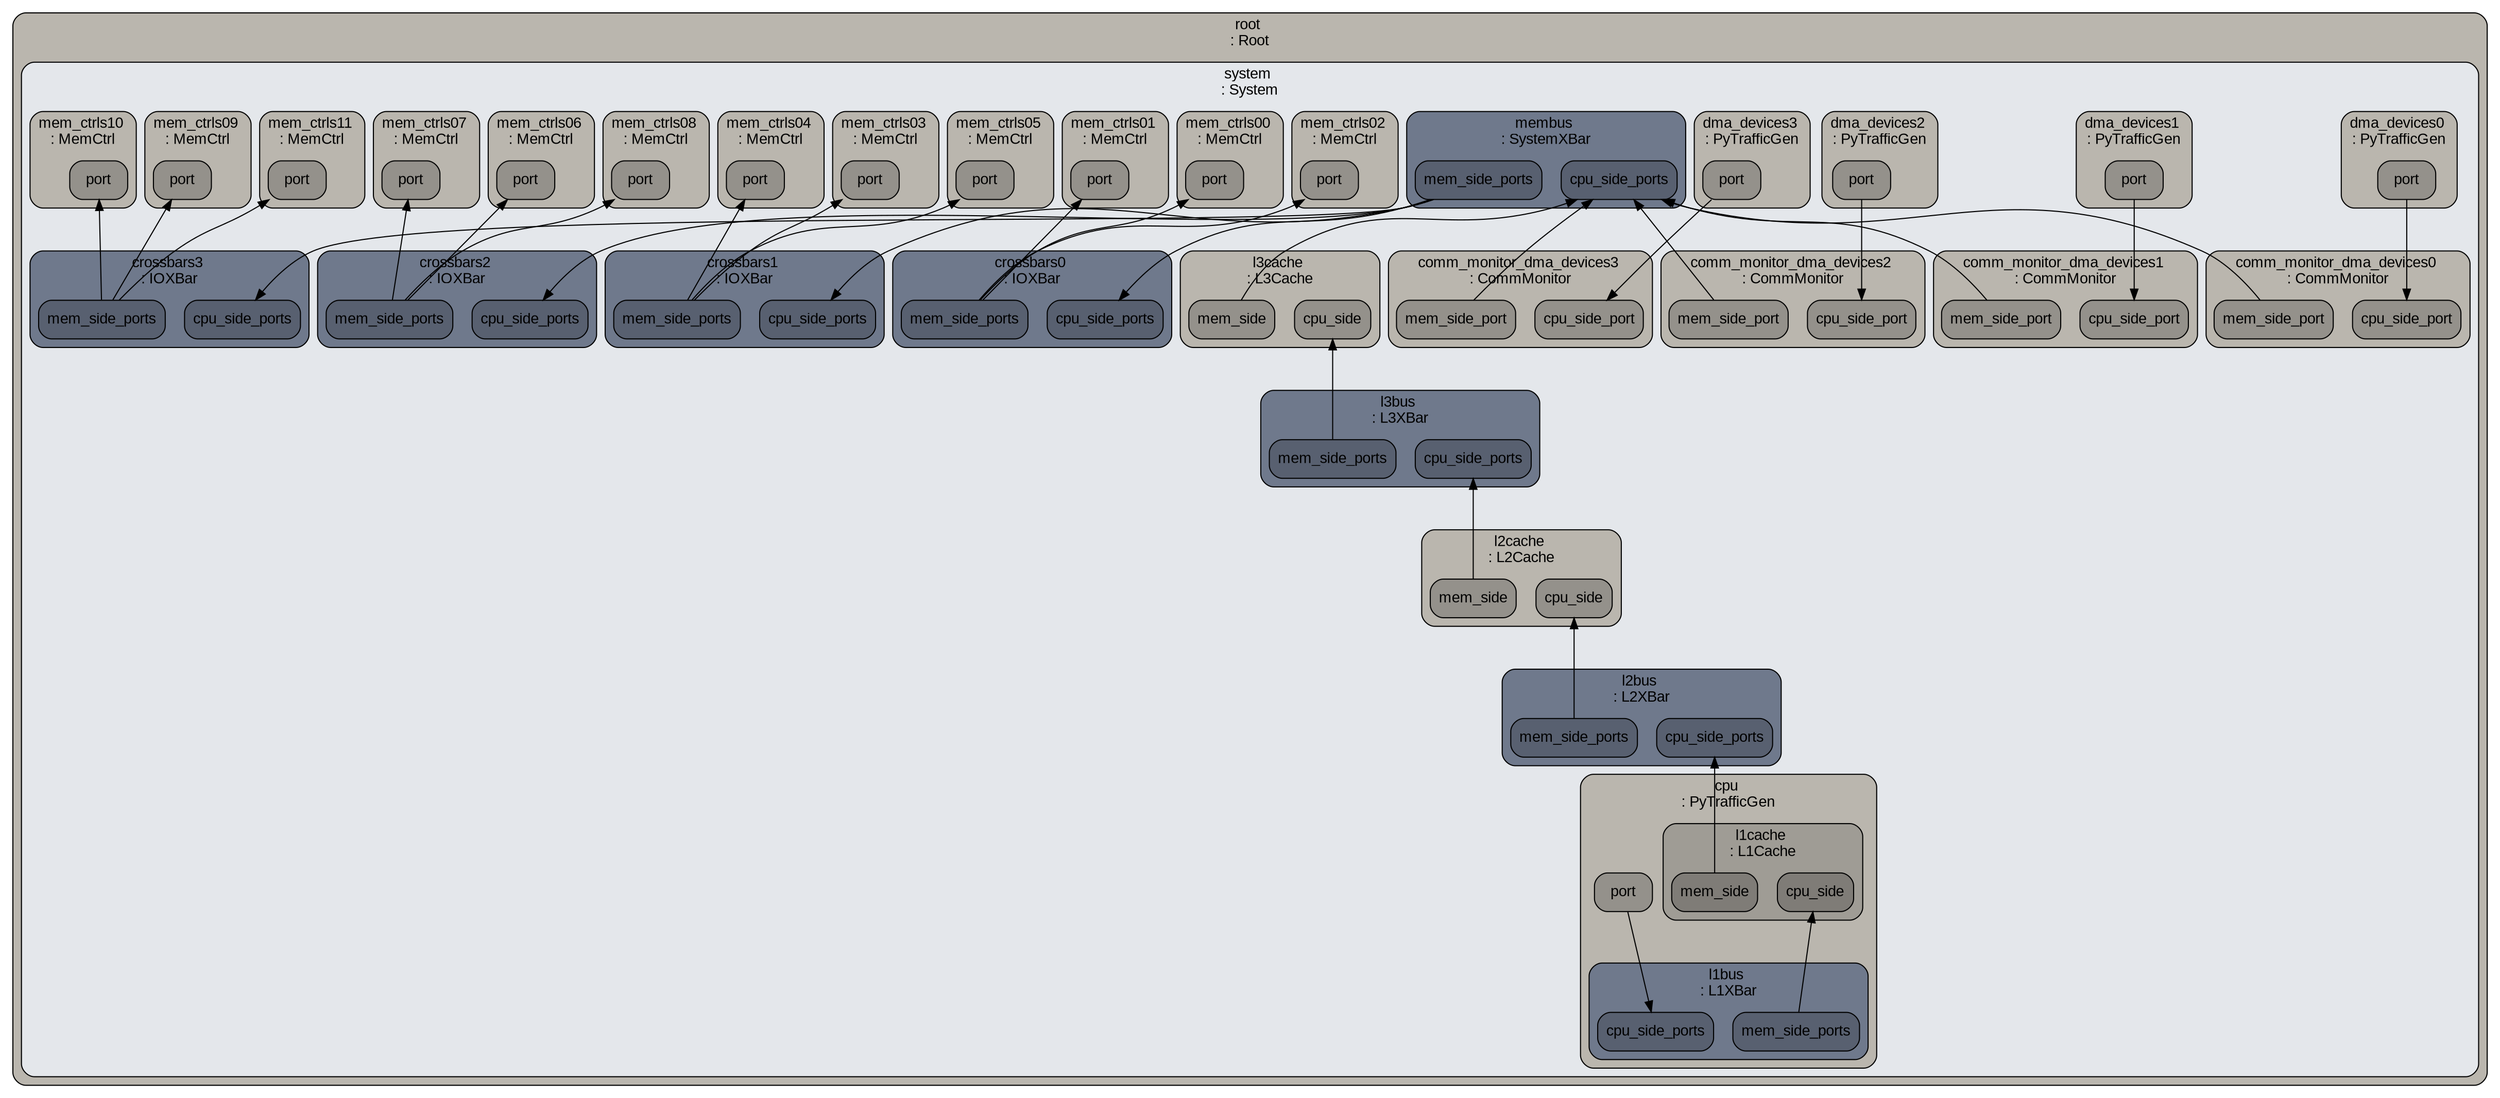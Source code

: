 digraph G {
ranksep="1.3";
subgraph cluster_root {
color="#000000";
fillcolor="#bab6ae";
fontcolor="#000000";
fontname=Arial;
fontsize=14;
label="root \n: Root";
shape=box;
style="rounded, filled";
tooltip="eventq_index&#61;0&#10;\full_system&#61;false&#10;\sim_quantum&#61;0&#10;\time_sync_enable&#61;false&#10;\time_sync_period&#61;100000000000&#10;\time_sync_spin_threshold&#61;100000000";
subgraph cluster_system {
color="#000000";
fillcolor="#e4e7eb";
fontcolor="#000000";
fontname=Arial;
fontsize=14;
label="system \n: System";
shape=box;
style="rounded, filled";
tooltip="auto_unlink_shared_backstore&#61;false&#10;\cache_line_size&#61;64&#10;\eventq_index&#61;0&#10;\exit_on_work_items&#61;false&#10;\init_param&#61;0&#10;\m5ops_base&#61;0&#10;\mem_mode&#61;timing&#10;\mem_ranges&#61;2147483648:4294967296 36507222016:68719476736 584115552256:1099511627776&#10;\memories&#61;system.mem_ctrls00.dram system.mem_ctrls01.dram system.mem_ctrls02.dram system.mem_ctrls03.dram system.mem_ctrls04.dram system.mem_ctrls05.dram system.mem_ctrls06.dram system.mem_ctrls07.dram system.mem_ctrls08.dram system.mem_ctrls09.dram system.mem_ctrls10.dram system.mem_ctrls11.dram&#10;\mmap_using_noreserve&#61;true&#10;\multi_thread&#61;false&#10;\num_work_ids&#61;16&#10;\readfile&#61;&#10;\redirect_paths&#61;&#10;\shadow_rom_ranges&#61;&#10;\shared_backstore&#61;&#10;\symbolfile&#61;&#10;\thermal_components&#61;&#10;\thermal_model&#61;Null&#10;\work_begin_ckpt_count&#61;0&#10;\work_begin_cpu_id_exit&#61;-1&#10;\work_begin_exit_count&#61;0&#10;\work_cpus_ckpt_count&#61;0&#10;\work_end_ckpt_count&#61;0&#10;\work_end_exit_count&#61;0&#10;\work_item_id&#61;-1&#10;\workload&#61;system.workload";
subgraph cluster_system_workload {
color="#000000";
fillcolor="#bab6ae";
fontcolor="#000000";
fontname=Arial;
fontsize=14;
label="workload \n: StubWorkload";
shape=box;
style="rounded, filled";
tooltip="byte_order&#61;little&#10;\entry&#61;0&#10;\eventq_index&#61;0&#10;\remote_gdb_port&#61;#7000&#10;\wait_for_remote_gdb&#61;false";
}

subgraph cluster_system_dvfs_handler {
color="#000000";
fillcolor="#bab6ae";
fontcolor="#000000";
fontname=Arial;
fontsize=14;
label="dvfs_handler \n: DVFSHandler";
shape=box;
style="rounded, filled";
tooltip="domains&#61;&#10;\enable&#61;false&#10;\eventq_index&#61;0&#10;\sys_clk_domain&#61;system.clk_domain&#10;\transition_latency&#61;100000000";
}

subgraph cluster_system_cpu {
color="#000000";
fillcolor="#bab6ae";
fontcolor="#000000";
fontname=Arial;
fontsize=14;
label="cpu \n: PyTrafficGen";
shape=box;
style="rounded, filled";
tooltip="clk_domain&#61;system.clk_domain&#10;\cpu_id&#61;-1&#10;\elastic_req&#61;false&#10;\eventq_index&#61;0&#10;\max_outstanding_reqs&#61;0&#10;\numThreads&#61;1&#10;\power_model&#61;&#10;\power_state&#61;system.cpu.power_state&#10;\progress_check&#61;1000000000&#10;\sids&#61;&#10;\socket_id&#61;0&#10;\ssids&#61;&#10;\stream_gen&#61;none&#10;\system&#61;system";
system_cpu_port [color="#000000", fillcolor="#94918b", fontcolor="#000000", fontname=Arial, fontsize=14, label=port, shape=box, style="rounded, filled"];
subgraph cluster_system_cpu_power_state {
color="#000000";
fillcolor="#9f9c95";
fontcolor="#000000";
fontname=Arial;
fontsize=14;
label="power_state \n: PowerState";
shape=box;
style="rounded, filled";
tooltip="clk_gate_bins&#61;20&#10;\clk_gate_max&#61;1000000000000&#10;\clk_gate_min&#61;1000&#10;\default_state&#61;UNDEFINED&#10;\eventq_index&#61;0&#10;\leaders&#61;&#10;\possible_states&#61;";
}

subgraph cluster_system_cpu_l1bus {
color="#000000";
fillcolor="#6f798c";
fontcolor="#000000";
fontname=Arial;
fontsize=14;
label="l1bus \n: L1XBar";
shape=box;
style="rounded, filled";
tooltip="clk_domain&#61;system.clk_domain&#10;\eventq_index&#61;0&#10;\forward_latency&#61;0&#10;\frontend_latency&#61;1&#10;\header_latency&#61;1&#10;\max_outstanding_snoops&#61;512&#10;\max_routing_table_size&#61;1024&#10;\point_of_coherency&#61;false&#10;\point_of_unification&#61;false&#10;\power_model&#61;&#10;\power_state&#61;system.cpu.l1bus.power_state&#10;\response_latency&#61;1&#10;\snoop_filter&#61;system.cpu.l1bus.snoop_filter&#10;\snoop_response_latency&#61;1&#10;\system&#61;system&#10;\use_default_range&#61;false&#10;\width&#61;32";
system_cpu_l1bus_cpu_side_ports [color="#000000", fillcolor="#586070", fontcolor="#000000", fontname=Arial, fontsize=14, label=cpu_side_ports, shape=box, style="rounded, filled"];
system_cpu_l1bus_mem_side_ports [color="#000000", fillcolor="#586070", fontcolor="#000000", fontname=Arial, fontsize=14, label=mem_side_ports, shape=box, style="rounded, filled"];
subgraph cluster_system_cpu_l1bus_snoop_filter {
color="#000000";
fillcolor="#bab6ae";
fontcolor="#000000";
fontname=Arial;
fontsize=14;
label="snoop_filter \n: SnoopFilter";
shape=box;
style="rounded, filled";
tooltip="eventq_index&#61;0&#10;\lookup_latency&#61;0&#10;\max_capacity&#61;8388608&#10;\system&#61;system";
}

subgraph cluster_system_cpu_l1bus_power_state {
color="#000000";
fillcolor="#bab6ae";
fontcolor="#000000";
fontname=Arial;
fontsize=14;
label="power_state \n: PowerState";
shape=box;
style="rounded, filled";
tooltip="clk_gate_bins&#61;20&#10;\clk_gate_max&#61;1000000000000&#10;\clk_gate_min&#61;1000&#10;\default_state&#61;UNDEFINED&#10;\eventq_index&#61;0&#10;\leaders&#61;&#10;\possible_states&#61;";
}

}

subgraph cluster_system_cpu_l1cache {
color="#000000";
fillcolor="#9f9c95";
fontcolor="#000000";
fontname=Arial;
fontsize=14;
label="l1cache \n: L1Cache";
shape=box;
style="rounded, filled";
tooltip="addr_ranges&#61;0:18446744073709551615&#10;\assoc&#61;2&#10;\clk_domain&#61;system.clk_domain&#10;\clusivity&#61;mostly_incl&#10;\compressor&#61;Null&#10;\data_latency&#61;2&#10;\demand_mshr_reserve&#61;1&#10;\eventq_index&#61;0&#10;\is_read_only&#61;false&#10;\max_miss_count&#61;0&#10;\move_contractions&#61;true&#10;\mshrs&#61;4&#10;\power_model&#61;&#10;\power_state&#61;system.cpu.l1cache.power_state&#10;\prefetch_on_access&#61;false&#10;\prefetch_on_pf_hit&#61;false&#10;\prefetcher&#61;Null&#10;\replace_expansions&#61;true&#10;\replacement_policy&#61;system.cpu.l1cache.replacement_policy&#10;\response_latency&#61;2&#10;\sequential_access&#61;false&#10;\size&#61;32768&#10;\system&#61;system&#10;\tag_latency&#61;2&#10;\tags&#61;system.cpu.l1cache.tags&#10;\tgts_per_mshr&#61;20&#10;\warmup_percentage&#61;0&#10;\write_allocator&#61;Null&#10;\write_buffers&#61;8&#10;\writeback_clean&#61;false";
system_cpu_l1cache_cpu_side [color="#000000", fillcolor="#7f7c77", fontcolor="#000000", fontname=Arial, fontsize=14, label=cpu_side, shape=box, style="rounded, filled"];
system_cpu_l1cache_mem_side [color="#000000", fillcolor="#7f7c77", fontcolor="#000000", fontname=Arial, fontsize=14, label=mem_side, shape=box, style="rounded, filled"];
subgraph cluster_system_cpu_l1cache_tags {
color="#000000";
fillcolor="#84827c";
fontcolor="#000000";
fontname=Arial;
fontsize=14;
label="tags \n: BaseSetAssoc";
shape=box;
style="rounded, filled";
tooltip="assoc&#61;2&#10;\block_size&#61;64&#10;\clk_domain&#61;system.clk_domain&#10;\entry_size&#61;64&#10;\eventq_index&#61;0&#10;\indexing_policy&#61;system.cpu.l1cache.tags.indexing_policy&#10;\power_model&#61;&#10;\power_state&#61;system.cpu.l1cache.tags.power_state&#10;\replacement_policy&#61;system.cpu.l1cache.replacement_policy&#10;\sequential_access&#61;false&#10;\size&#61;32768&#10;\system&#61;system&#10;\tag_latency&#61;2&#10;\warmup_percentage&#61;0";
subgraph cluster_system_cpu_l1cache_tags_indexing_policy {
color="#000000";
fillcolor="#6a6863";
fontcolor="#000000";
fontname=Arial;
fontsize=14;
label="indexing_policy \n: SetAssociative";
shape=box;
style="rounded, filled";
tooltip="assoc&#61;2&#10;\entry_size&#61;64&#10;\eventq_index&#61;0&#10;\size&#61;32768";
}

subgraph cluster_system_cpu_l1cache_tags_power_state {
color="#000000";
fillcolor="#6a6863";
fontcolor="#000000";
fontname=Arial;
fontsize=14;
label="power_state \n: PowerState";
shape=box;
style="rounded, filled";
tooltip="clk_gate_bins&#61;20&#10;\clk_gate_max&#61;1000000000000&#10;\clk_gate_min&#61;1000&#10;\default_state&#61;UNDEFINED&#10;\eventq_index&#61;0&#10;\leaders&#61;&#10;\possible_states&#61;";
}

}

subgraph cluster_system_cpu_l1cache_replacement_policy {
color="#000000";
fillcolor="#84827c";
fontcolor="#000000";
fontname=Arial;
fontsize=14;
label="replacement_policy \n: LRURP";
shape=box;
style="rounded, filled";
tooltip="eventq_index&#61;0";
}

subgraph cluster_system_cpu_l1cache_power_state {
color="#000000";
fillcolor="#84827c";
fontcolor="#000000";
fontname=Arial;
fontsize=14;
label="power_state \n: PowerState";
shape=box;
style="rounded, filled";
tooltip="clk_gate_bins&#61;20&#10;\clk_gate_max&#61;1000000000000&#10;\clk_gate_min&#61;1000&#10;\default_state&#61;UNDEFINED&#10;\eventq_index&#61;0&#10;\leaders&#61;&#10;\possible_states&#61;";
}

}

}

subgraph cluster_system_dma_devices0 {
color="#000000";
fillcolor="#bab6ae";
fontcolor="#000000";
fontname=Arial;
fontsize=14;
label="dma_devices0 \n: PyTrafficGen";
shape=box;
style="rounded, filled";
tooltip="clk_domain&#61;system.dma_devices0.clk_domain&#10;\cpu_id&#61;-1&#10;\elastic_req&#61;false&#10;\eventq_index&#61;0&#10;\max_outstanding_reqs&#61;0&#10;\numThreads&#61;1&#10;\power_model&#61;&#10;\power_state&#61;system.dma_devices0.power_state&#10;\progress_check&#61;1000000000&#10;\sids&#61;&#10;\socket_id&#61;0&#10;\ssids&#61;&#10;\stream_gen&#61;none&#10;\system&#61;system";
system_dma_devices0_port [color="#000000", fillcolor="#94918b", fontcolor="#000000", fontname=Arial, fontsize=14, label=port, shape=box, style="rounded, filled"];
subgraph cluster_system_dma_devices0_power_state {
color="#000000";
fillcolor="#9f9c95";
fontcolor="#000000";
fontname=Arial;
fontsize=14;
label="power_state \n: PowerState";
shape=box;
style="rounded, filled";
tooltip="clk_gate_bins&#61;20&#10;\clk_gate_max&#61;1000000000000&#10;\clk_gate_min&#61;1000&#10;\default_state&#61;UNDEFINED&#10;\eventq_index&#61;0&#10;\leaders&#61;&#10;\possible_states&#61;";
}

subgraph cluster_system_dma_devices0_clk_domain {
color="#000000";
fillcolor="#9f9c95";
fontcolor="#000000";
fontname=Arial;
fontsize=14;
label="clk_domain \n: SrcClockDomain";
shape=box;
style="rounded, filled";
tooltip="clock&#61;1000&#10;\domain_id&#61;-1&#10;\eventq_index&#61;0&#10;\init_perf_level&#61;0&#10;\voltage_domain&#61;system.voltage_domain";
}

}

subgraph cluster_system_dma_devices1 {
color="#000000";
fillcolor="#bab6ae";
fontcolor="#000000";
fontname=Arial;
fontsize=14;
label="dma_devices1 \n: PyTrafficGen";
shape=box;
style="rounded, filled";
tooltip="clk_domain&#61;system.dma_devices1.clk_domain&#10;\cpu_id&#61;-1&#10;\elastic_req&#61;false&#10;\eventq_index&#61;0&#10;\max_outstanding_reqs&#61;0&#10;\numThreads&#61;1&#10;\power_model&#61;&#10;\power_state&#61;system.dma_devices1.power_state&#10;\progress_check&#61;1000000000&#10;\sids&#61;&#10;\socket_id&#61;0&#10;\ssids&#61;&#10;\stream_gen&#61;none&#10;\system&#61;system";
system_dma_devices1_port [color="#000000", fillcolor="#94918b", fontcolor="#000000", fontname=Arial, fontsize=14, label=port, shape=box, style="rounded, filled"];
subgraph cluster_system_dma_devices1_power_state {
color="#000000";
fillcolor="#9f9c95";
fontcolor="#000000";
fontname=Arial;
fontsize=14;
label="power_state \n: PowerState";
shape=box;
style="rounded, filled";
tooltip="clk_gate_bins&#61;20&#10;\clk_gate_max&#61;1000000000000&#10;\clk_gate_min&#61;1000&#10;\default_state&#61;UNDEFINED&#10;\eventq_index&#61;0&#10;\leaders&#61;&#10;\possible_states&#61;";
}

subgraph cluster_system_dma_devices1_clk_domain {
color="#000000";
fillcolor="#9f9c95";
fontcolor="#000000";
fontname=Arial;
fontsize=14;
label="clk_domain \n: SrcClockDomain";
shape=box;
style="rounded, filled";
tooltip="clock&#61;1000&#10;\domain_id&#61;-1&#10;\eventq_index&#61;0&#10;\init_perf_level&#61;0&#10;\voltage_domain&#61;system.voltage_domain";
}

}

subgraph cluster_system_dma_devices2 {
color="#000000";
fillcolor="#bab6ae";
fontcolor="#000000";
fontname=Arial;
fontsize=14;
label="dma_devices2 \n: PyTrafficGen";
shape=box;
style="rounded, filled";
tooltip="clk_domain&#61;system.dma_devices2.clk_domain&#10;\cpu_id&#61;-1&#10;\elastic_req&#61;false&#10;\eventq_index&#61;0&#10;\max_outstanding_reqs&#61;0&#10;\numThreads&#61;1&#10;\power_model&#61;&#10;\power_state&#61;system.dma_devices2.power_state&#10;\progress_check&#61;1000000000&#10;\sids&#61;&#10;\socket_id&#61;0&#10;\ssids&#61;&#10;\stream_gen&#61;none&#10;\system&#61;system";
system_dma_devices2_port [color="#000000", fillcolor="#94918b", fontcolor="#000000", fontname=Arial, fontsize=14, label=port, shape=box, style="rounded, filled"];
subgraph cluster_system_dma_devices2_power_state {
color="#000000";
fillcolor="#9f9c95";
fontcolor="#000000";
fontname=Arial;
fontsize=14;
label="power_state \n: PowerState";
shape=box;
style="rounded, filled";
tooltip="clk_gate_bins&#61;20&#10;\clk_gate_max&#61;1000000000000&#10;\clk_gate_min&#61;1000&#10;\default_state&#61;UNDEFINED&#10;\eventq_index&#61;0&#10;\leaders&#61;&#10;\possible_states&#61;";
}

subgraph cluster_system_dma_devices2_clk_domain {
color="#000000";
fillcolor="#9f9c95";
fontcolor="#000000";
fontname=Arial;
fontsize=14;
label="clk_domain \n: SrcClockDomain";
shape=box;
style="rounded, filled";
tooltip="clock&#61;1000&#10;\domain_id&#61;-1&#10;\eventq_index&#61;0&#10;\init_perf_level&#61;0&#10;\voltage_domain&#61;system.voltage_domain";
}

}

subgraph cluster_system_dma_devices3 {
color="#000000";
fillcolor="#bab6ae";
fontcolor="#000000";
fontname=Arial;
fontsize=14;
label="dma_devices3 \n: PyTrafficGen";
shape=box;
style="rounded, filled";
tooltip="clk_domain&#61;system.dma_devices3.clk_domain&#10;\cpu_id&#61;-1&#10;\elastic_req&#61;false&#10;\eventq_index&#61;0&#10;\max_outstanding_reqs&#61;0&#10;\numThreads&#61;1&#10;\power_model&#61;&#10;\power_state&#61;system.dma_devices3.power_state&#10;\progress_check&#61;1000000000&#10;\sids&#61;&#10;\socket_id&#61;0&#10;\ssids&#61;&#10;\stream_gen&#61;none&#10;\system&#61;system";
system_dma_devices3_port [color="#000000", fillcolor="#94918b", fontcolor="#000000", fontname=Arial, fontsize=14, label=port, shape=box, style="rounded, filled"];
subgraph cluster_system_dma_devices3_power_state {
color="#000000";
fillcolor="#9f9c95";
fontcolor="#000000";
fontname=Arial;
fontsize=14;
label="power_state \n: PowerState";
shape=box;
style="rounded, filled";
tooltip="clk_gate_bins&#61;20&#10;\clk_gate_max&#61;1000000000000&#10;\clk_gate_min&#61;1000&#10;\default_state&#61;UNDEFINED&#10;\eventq_index&#61;0&#10;\leaders&#61;&#10;\possible_states&#61;";
}

subgraph cluster_system_dma_devices3_clk_domain {
color="#000000";
fillcolor="#9f9c95";
fontcolor="#000000";
fontname=Arial;
fontsize=14;
label="clk_domain \n: SrcClockDomain";
shape=box;
style="rounded, filled";
tooltip="clock&#61;1000&#10;\domain_id&#61;-1&#10;\eventq_index&#61;0&#10;\init_perf_level&#61;0&#10;\voltage_domain&#61;system.voltage_domain";
}

}

subgraph cluster_system_comm_monitor_dma_devices0 {
color="#000000";
fillcolor="#bab6ae";
fontcolor="#000000";
fontname=Arial;
fontsize=14;
label="comm_monitor_dma_devices0 \n: CommMonitor";
shape=box;
style="rounded, filled";
tooltip="bandwidth_bins&#61;20&#10;\burst_length_bins&#61;20&#10;\disable_addr_dists&#61;true&#10;\disable_bandwidth_hists&#61;false&#10;\disable_burst_length_hists&#61;false&#10;\disable_itt_dists&#61;false&#10;\disable_latency_hists&#61;false&#10;\disable_outstanding_hists&#61;false&#10;\disable_transaction_hists&#61;false&#10;\eventq_index&#61;0&#10;\itt_bins&#61;20&#10;\itt_max_bin&#61;100000&#10;\latency_bins&#61;20&#10;\outstanding_bins&#61;20&#10;\read_addr_mask&#61;18446744073709551615&#10;\sample_period&#61;1000000000&#10;\system&#61;system&#10;\transaction_bins&#61;20&#10;\write_addr_mask&#61;18446744073709551615";
system_comm_monitor_dma_devices0_mem_side_port [color="#000000", fillcolor="#94918b", fontcolor="#000000", fontname=Arial, fontsize=14, label=mem_side_port, shape=box, style="rounded, filled"];
system_comm_monitor_dma_devices0_cpu_side_port [color="#000000", fillcolor="#94918b", fontcolor="#000000", fontname=Arial, fontsize=14, label=cpu_side_port, shape=box, style="rounded, filled"];
}

subgraph cluster_system_comm_monitor_dma_devices1 {
color="#000000";
fillcolor="#bab6ae";
fontcolor="#000000";
fontname=Arial;
fontsize=14;
label="comm_monitor_dma_devices1 \n: CommMonitor";
shape=box;
style="rounded, filled";
tooltip="bandwidth_bins&#61;20&#10;\burst_length_bins&#61;20&#10;\disable_addr_dists&#61;true&#10;\disable_bandwidth_hists&#61;false&#10;\disable_burst_length_hists&#61;false&#10;\disable_itt_dists&#61;false&#10;\disable_latency_hists&#61;false&#10;\disable_outstanding_hists&#61;false&#10;\disable_transaction_hists&#61;false&#10;\eventq_index&#61;0&#10;\itt_bins&#61;20&#10;\itt_max_bin&#61;100000&#10;\latency_bins&#61;20&#10;\outstanding_bins&#61;20&#10;\read_addr_mask&#61;18446744073709551615&#10;\sample_period&#61;1000000000&#10;\system&#61;system&#10;\transaction_bins&#61;20&#10;\write_addr_mask&#61;18446744073709551615";
system_comm_monitor_dma_devices1_mem_side_port [color="#000000", fillcolor="#94918b", fontcolor="#000000", fontname=Arial, fontsize=14, label=mem_side_port, shape=box, style="rounded, filled"];
system_comm_monitor_dma_devices1_cpu_side_port [color="#000000", fillcolor="#94918b", fontcolor="#000000", fontname=Arial, fontsize=14, label=cpu_side_port, shape=box, style="rounded, filled"];
}

subgraph cluster_system_comm_monitor_dma_devices2 {
color="#000000";
fillcolor="#bab6ae";
fontcolor="#000000";
fontname=Arial;
fontsize=14;
label="comm_monitor_dma_devices2 \n: CommMonitor";
shape=box;
style="rounded, filled";
tooltip="bandwidth_bins&#61;20&#10;\burst_length_bins&#61;20&#10;\disable_addr_dists&#61;true&#10;\disable_bandwidth_hists&#61;false&#10;\disable_burst_length_hists&#61;false&#10;\disable_itt_dists&#61;false&#10;\disable_latency_hists&#61;false&#10;\disable_outstanding_hists&#61;false&#10;\disable_transaction_hists&#61;false&#10;\eventq_index&#61;0&#10;\itt_bins&#61;20&#10;\itt_max_bin&#61;100000&#10;\latency_bins&#61;20&#10;\outstanding_bins&#61;20&#10;\read_addr_mask&#61;18446744073709551615&#10;\sample_period&#61;1000000000&#10;\system&#61;system&#10;\transaction_bins&#61;20&#10;\write_addr_mask&#61;18446744073709551615";
system_comm_monitor_dma_devices2_mem_side_port [color="#000000", fillcolor="#94918b", fontcolor="#000000", fontname=Arial, fontsize=14, label=mem_side_port, shape=box, style="rounded, filled"];
system_comm_monitor_dma_devices2_cpu_side_port [color="#000000", fillcolor="#94918b", fontcolor="#000000", fontname=Arial, fontsize=14, label=cpu_side_port, shape=box, style="rounded, filled"];
}

subgraph cluster_system_comm_monitor_dma_devices3 {
color="#000000";
fillcolor="#bab6ae";
fontcolor="#000000";
fontname=Arial;
fontsize=14;
label="comm_monitor_dma_devices3 \n: CommMonitor";
shape=box;
style="rounded, filled";
tooltip="bandwidth_bins&#61;20&#10;\burst_length_bins&#61;20&#10;\disable_addr_dists&#61;true&#10;\disable_bandwidth_hists&#61;false&#10;\disable_burst_length_hists&#61;false&#10;\disable_itt_dists&#61;false&#10;\disable_latency_hists&#61;false&#10;\disable_outstanding_hists&#61;false&#10;\disable_transaction_hists&#61;false&#10;\eventq_index&#61;0&#10;\itt_bins&#61;20&#10;\itt_max_bin&#61;100000&#10;\latency_bins&#61;20&#10;\outstanding_bins&#61;20&#10;\read_addr_mask&#61;18446744073709551615&#10;\sample_period&#61;1000000000&#10;\system&#61;system&#10;\transaction_bins&#61;20&#10;\write_addr_mask&#61;18446744073709551615";
system_comm_monitor_dma_devices3_mem_side_port [color="#000000", fillcolor="#94918b", fontcolor="#000000", fontname=Arial, fontsize=14, label=mem_side_port, shape=box, style="rounded, filled"];
system_comm_monitor_dma_devices3_cpu_side_port [color="#000000", fillcolor="#94918b", fontcolor="#000000", fontname=Arial, fontsize=14, label=cpu_side_port, shape=box, style="rounded, filled"];
}

subgraph cluster_system_l2bus {
color="#000000";
fillcolor="#6f798c";
fontcolor="#000000";
fontname=Arial;
fontsize=14;
label="l2bus \n: L2XBar";
shape=box;
style="rounded, filled";
tooltip="clk_domain&#61;system.clk_domain&#10;\eventq_index&#61;0&#10;\forward_latency&#61;0&#10;\frontend_latency&#61;1&#10;\header_latency&#61;1&#10;\max_outstanding_snoops&#61;512&#10;\max_routing_table_size&#61;1024&#10;\point_of_coherency&#61;false&#10;\point_of_unification&#61;true&#10;\power_model&#61;&#10;\power_state&#61;system.l2bus.power_state&#10;\response_latency&#61;1&#10;\snoop_filter&#61;system.l2bus.snoop_filter&#10;\snoop_response_latency&#61;1&#10;\system&#61;system&#10;\use_default_range&#61;false&#10;\width&#61;32";
system_l2bus_cpu_side_ports [color="#000000", fillcolor="#586070", fontcolor="#000000", fontname=Arial, fontsize=14, label=cpu_side_ports, shape=box, style="rounded, filled"];
system_l2bus_mem_side_ports [color="#000000", fillcolor="#586070", fontcolor="#000000", fontname=Arial, fontsize=14, label=mem_side_ports, shape=box, style="rounded, filled"];
subgraph cluster_system_l2bus_snoop_filter {
color="#000000";
fillcolor="#bab6ae";
fontcolor="#000000";
fontname=Arial;
fontsize=14;
label="snoop_filter \n: SnoopFilter";
shape=box;
style="rounded, filled";
tooltip="eventq_index&#61;0&#10;\lookup_latency&#61;0&#10;\max_capacity&#61;8388608&#10;\system&#61;system";
}

subgraph cluster_system_l2bus_power_state {
color="#000000";
fillcolor="#bab6ae";
fontcolor="#000000";
fontname=Arial;
fontsize=14;
label="power_state \n: PowerState";
shape=box;
style="rounded, filled";
tooltip="clk_gate_bins&#61;20&#10;\clk_gate_max&#61;1000000000000&#10;\clk_gate_min&#61;1000&#10;\default_state&#61;UNDEFINED&#10;\eventq_index&#61;0&#10;\leaders&#61;&#10;\possible_states&#61;";
}

}

subgraph cluster_system_l2cache {
color="#000000";
fillcolor="#bab6ae";
fontcolor="#000000";
fontname=Arial;
fontsize=14;
label="l2cache \n: L2Cache";
shape=box;
style="rounded, filled";
tooltip="addr_ranges&#61;0:18446744073709551615&#10;\assoc&#61;8&#10;\clk_domain&#61;system.clk_domain&#10;\clusivity&#61;mostly_incl&#10;\compressor&#61;Null&#10;\data_latency&#61;20&#10;\demand_mshr_reserve&#61;1&#10;\eventq_index&#61;0&#10;\is_read_only&#61;false&#10;\max_miss_count&#61;0&#10;\move_contractions&#61;true&#10;\mshrs&#61;20&#10;\power_model&#61;&#10;\power_state&#61;system.l2cache.power_state&#10;\prefetch_on_access&#61;false&#10;\prefetch_on_pf_hit&#61;false&#10;\prefetcher&#61;Null&#10;\replace_expansions&#61;true&#10;\replacement_policy&#61;system.l2cache.replacement_policy&#10;\response_latency&#61;20&#10;\sequential_access&#61;false&#10;\size&#61;131072&#10;\system&#61;system&#10;\tag_latency&#61;20&#10;\tags&#61;system.l2cache.tags&#10;\tgts_per_mshr&#61;12&#10;\warmup_percentage&#61;0&#10;\write_allocator&#61;Null&#10;\write_buffers&#61;8&#10;\writeback_clean&#61;false";
system_l2cache_cpu_side [color="#000000", fillcolor="#94918b", fontcolor="#000000", fontname=Arial, fontsize=14, label=cpu_side, shape=box, style="rounded, filled"];
system_l2cache_mem_side [color="#000000", fillcolor="#94918b", fontcolor="#000000", fontname=Arial, fontsize=14, label=mem_side, shape=box, style="rounded, filled"];
subgraph cluster_system_l2cache_tags {
color="#000000";
fillcolor="#9f9c95";
fontcolor="#000000";
fontname=Arial;
fontsize=14;
label="tags \n: BaseSetAssoc";
shape=box;
style="rounded, filled";
tooltip="assoc&#61;8&#10;\block_size&#61;64&#10;\clk_domain&#61;system.clk_domain&#10;\entry_size&#61;64&#10;\eventq_index&#61;0&#10;\indexing_policy&#61;system.l2cache.tags.indexing_policy&#10;\power_model&#61;&#10;\power_state&#61;system.l2cache.tags.power_state&#10;\replacement_policy&#61;system.l2cache.replacement_policy&#10;\sequential_access&#61;false&#10;\size&#61;131072&#10;\system&#61;system&#10;\tag_latency&#61;20&#10;\warmup_percentage&#61;0";
subgraph cluster_system_l2cache_tags_indexing_policy {
color="#000000";
fillcolor="#84827c";
fontcolor="#000000";
fontname=Arial;
fontsize=14;
label="indexing_policy \n: SetAssociative";
shape=box;
style="rounded, filled";
tooltip="assoc&#61;8&#10;\entry_size&#61;64&#10;\eventq_index&#61;0&#10;\size&#61;131072";
}

subgraph cluster_system_l2cache_tags_power_state {
color="#000000";
fillcolor="#84827c";
fontcolor="#000000";
fontname=Arial;
fontsize=14;
label="power_state \n: PowerState";
shape=box;
style="rounded, filled";
tooltip="clk_gate_bins&#61;20&#10;\clk_gate_max&#61;1000000000000&#10;\clk_gate_min&#61;1000&#10;\default_state&#61;UNDEFINED&#10;\eventq_index&#61;0&#10;\leaders&#61;&#10;\possible_states&#61;";
}

}

subgraph cluster_system_l2cache_replacement_policy {
color="#000000";
fillcolor="#9f9c95";
fontcolor="#000000";
fontname=Arial;
fontsize=14;
label="replacement_policy \n: LRURP";
shape=box;
style="rounded, filled";
tooltip="eventq_index&#61;0";
}

subgraph cluster_system_l2cache_power_state {
color="#000000";
fillcolor="#9f9c95";
fontcolor="#000000";
fontname=Arial;
fontsize=14;
label="power_state \n: PowerState";
shape=box;
style="rounded, filled";
tooltip="clk_gate_bins&#61;20&#10;\clk_gate_max&#61;1000000000000&#10;\clk_gate_min&#61;1000&#10;\default_state&#61;UNDEFINED&#10;\eventq_index&#61;0&#10;\leaders&#61;&#10;\possible_states&#61;";
}

}

subgraph cluster_system_l3bus {
color="#000000";
fillcolor="#6f798c";
fontcolor="#000000";
fontname=Arial;
fontsize=14;
label="l3bus \n: L3XBar";
shape=box;
style="rounded, filled";
tooltip="clk_domain&#61;system.clk_domain&#10;\eventq_index&#61;0&#10;\forward_latency&#61;0&#10;\frontend_latency&#61;1&#10;\header_latency&#61;1&#10;\max_outstanding_snoops&#61;512&#10;\max_routing_table_size&#61;1024&#10;\point_of_coherency&#61;false&#10;\point_of_unification&#61;false&#10;\power_model&#61;&#10;\power_state&#61;system.l3bus.power_state&#10;\response_latency&#61;1&#10;\snoop_filter&#61;system.l3bus.snoop_filter&#10;\snoop_response_latency&#61;1&#10;\system&#61;system&#10;\use_default_range&#61;false&#10;\width&#61;32";
system_l3bus_cpu_side_ports [color="#000000", fillcolor="#586070", fontcolor="#000000", fontname=Arial, fontsize=14, label=cpu_side_ports, shape=box, style="rounded, filled"];
system_l3bus_mem_side_ports [color="#000000", fillcolor="#586070", fontcolor="#000000", fontname=Arial, fontsize=14, label=mem_side_ports, shape=box, style="rounded, filled"];
subgraph cluster_system_l3bus_snoop_filter {
color="#000000";
fillcolor="#bab6ae";
fontcolor="#000000";
fontname=Arial;
fontsize=14;
label="snoop_filter \n: SnoopFilter";
shape=box;
style="rounded, filled";
tooltip="eventq_index&#61;0&#10;\lookup_latency&#61;0&#10;\max_capacity&#61;8388608&#10;\system&#61;system";
}

subgraph cluster_system_l3bus_power_state {
color="#000000";
fillcolor="#bab6ae";
fontcolor="#000000";
fontname=Arial;
fontsize=14;
label="power_state \n: PowerState";
shape=box;
style="rounded, filled";
tooltip="clk_gate_bins&#61;20&#10;\clk_gate_max&#61;1000000000000&#10;\clk_gate_min&#61;1000&#10;\default_state&#61;UNDEFINED&#10;\eventq_index&#61;0&#10;\leaders&#61;&#10;\possible_states&#61;";
}

}

subgraph cluster_system_l3cache {
color="#000000";
fillcolor="#bab6ae";
fontcolor="#000000";
fontname=Arial;
fontsize=14;
label="l3cache \n: L3Cache";
shape=box;
style="rounded, filled";
tooltip="addr_ranges&#61;0:18446744073709551615&#10;\assoc&#61;16&#10;\clk_domain&#61;system.clk_domain&#10;\clusivity&#61;mostly_incl&#10;\compressor&#61;Null&#10;\data_latency&#61;32&#10;\demand_mshr_reserve&#61;1&#10;\eventq_index&#61;0&#10;\is_read_only&#61;false&#10;\max_miss_count&#61;0&#10;\move_contractions&#61;true&#10;\mshrs&#61;32&#10;\power_model&#61;&#10;\power_state&#61;system.l3cache.power_state&#10;\prefetch_on_access&#61;false&#10;\prefetch_on_pf_hit&#61;false&#10;\prefetcher&#61;Null&#10;\replace_expansions&#61;true&#10;\replacement_policy&#61;system.l3cache.replacement_policy&#10;\response_latency&#61;32&#10;\sequential_access&#61;false&#10;\size&#61;2097152&#10;\system&#61;system&#10;\tag_latency&#61;32&#10;\tags&#61;system.l3cache.tags&#10;\tgts_per_mshr&#61;24&#10;\warmup_percentage&#61;0&#10;\write_allocator&#61;Null&#10;\write_buffers&#61;16&#10;\writeback_clean&#61;false";
system_l3cache_cpu_side [color="#000000", fillcolor="#94918b", fontcolor="#000000", fontname=Arial, fontsize=14, label=cpu_side, shape=box, style="rounded, filled"];
system_l3cache_mem_side [color="#000000", fillcolor="#94918b", fontcolor="#000000", fontname=Arial, fontsize=14, label=mem_side, shape=box, style="rounded, filled"];
subgraph cluster_system_l3cache_tags {
color="#000000";
fillcolor="#9f9c95";
fontcolor="#000000";
fontname=Arial;
fontsize=14;
label="tags \n: BaseSetAssoc";
shape=box;
style="rounded, filled";
tooltip="assoc&#61;16&#10;\block_size&#61;64&#10;\clk_domain&#61;system.clk_domain&#10;\entry_size&#61;64&#10;\eventq_index&#61;0&#10;\indexing_policy&#61;system.l3cache.tags.indexing_policy&#10;\power_model&#61;&#10;\power_state&#61;system.l3cache.tags.power_state&#10;\replacement_policy&#61;system.l3cache.replacement_policy&#10;\sequential_access&#61;false&#10;\size&#61;2097152&#10;\system&#61;system&#10;\tag_latency&#61;32&#10;\warmup_percentage&#61;0";
subgraph cluster_system_l3cache_tags_indexing_policy {
color="#000000";
fillcolor="#84827c";
fontcolor="#000000";
fontname=Arial;
fontsize=14;
label="indexing_policy \n: SetAssociative";
shape=box;
style="rounded, filled";
tooltip="assoc&#61;16&#10;\entry_size&#61;64&#10;\eventq_index&#61;0&#10;\size&#61;2097152";
}

subgraph cluster_system_l3cache_tags_power_state {
color="#000000";
fillcolor="#84827c";
fontcolor="#000000";
fontname=Arial;
fontsize=14;
label="power_state \n: PowerState";
shape=box;
style="rounded, filled";
tooltip="clk_gate_bins&#61;20&#10;\clk_gate_max&#61;1000000000000&#10;\clk_gate_min&#61;1000&#10;\default_state&#61;UNDEFINED&#10;\eventq_index&#61;0&#10;\leaders&#61;&#10;\possible_states&#61;";
}

}

subgraph cluster_system_l3cache_replacement_policy {
color="#000000";
fillcolor="#9f9c95";
fontcolor="#000000";
fontname=Arial;
fontsize=14;
label="replacement_policy \n: LRURP";
shape=box;
style="rounded, filled";
tooltip="eventq_index&#61;0";
}

subgraph cluster_system_l3cache_power_state {
color="#000000";
fillcolor="#9f9c95";
fontcolor="#000000";
fontname=Arial;
fontsize=14;
label="power_state \n: PowerState";
shape=box;
style="rounded, filled";
tooltip="clk_gate_bins&#61;20&#10;\clk_gate_max&#61;1000000000000&#10;\clk_gate_min&#61;1000&#10;\default_state&#61;UNDEFINED&#10;\eventq_index&#61;0&#10;\leaders&#61;&#10;\possible_states&#61;";
}

}

subgraph cluster_system_membus {
color="#000000";
fillcolor="#6f798c";
fontcolor="#000000";
fontname=Arial;
fontsize=14;
label="membus \n: SystemXBar";
shape=box;
style="rounded, filled";
tooltip="clk_domain&#61;system.clk_domain&#10;\eventq_index&#61;0&#10;\forward_latency&#61;4&#10;\frontend_latency&#61;3&#10;\header_latency&#61;1&#10;\max_outstanding_snoops&#61;512&#10;\max_routing_table_size&#61;1024&#10;\point_of_coherency&#61;true&#10;\point_of_unification&#61;true&#10;\power_model&#61;&#10;\power_state&#61;system.membus.power_state&#10;\response_latency&#61;2&#10;\snoop_filter&#61;system.membus.snoop_filter&#10;\snoop_response_latency&#61;4&#10;\system&#61;system&#10;\use_default_range&#61;false&#10;\width&#61;16";
system_membus_cpu_side_ports [color="#000000", fillcolor="#586070", fontcolor="#000000", fontname=Arial, fontsize=14, label=cpu_side_ports, shape=box, style="rounded, filled"];
system_membus_mem_side_ports [color="#000000", fillcolor="#586070", fontcolor="#000000", fontname=Arial, fontsize=14, label=mem_side_ports, shape=box, style="rounded, filled"];
subgraph cluster_system_membus_snoop_filter {
color="#000000";
fillcolor="#bab6ae";
fontcolor="#000000";
fontname=Arial;
fontsize=14;
label="snoop_filter \n: SnoopFilter";
shape=box;
style="rounded, filled";
tooltip="eventq_index&#61;0&#10;\lookup_latency&#61;1&#10;\max_capacity&#61;8388608&#10;\system&#61;system";
}

subgraph cluster_system_membus_power_state {
color="#000000";
fillcolor="#bab6ae";
fontcolor="#000000";
fontname=Arial;
fontsize=14;
label="power_state \n: PowerState";
shape=box;
style="rounded, filled";
tooltip="clk_gate_bins&#61;20&#10;\clk_gate_max&#61;1000000000000&#10;\clk_gate_min&#61;1000&#10;\default_state&#61;UNDEFINED&#10;\eventq_index&#61;0&#10;\leaders&#61;&#10;\possible_states&#61;";
}

}

subgraph cluster_system_mem_ctrls00 {
color="#000000";
fillcolor="#bab6ae";
fontcolor="#000000";
fontname=Arial;
fontsize=14;
label="mem_ctrls00 \n: MemCtrl";
shape=box;
style="rounded, filled";
tooltip="clk_domain&#61;system.clk_domain&#10;\command_window&#61;10000&#10;\disable_sanity_check&#61;false&#10;\dram&#61;system.mem_ctrls00.dram&#10;\eventq_index&#61;0&#10;\mem_sched_policy&#61;frfcfs&#10;\min_reads_per_switch&#61;16&#10;\min_writes_per_switch&#61;16&#10;\power_model&#61;&#10;\power_state&#61;system.mem_ctrls00.power_state&#10;\qos_policy&#61;Null&#10;\qos_priorities&#61;1&#10;\qos_priority_escalation&#61;false&#10;\qos_q_policy&#61;fifo&#10;\qos_requestors&#61;               &#10;\qos_syncro_scheduler&#61;false&#10;\qos_turnaround_policy&#61;Null&#10;\static_backend_latency&#61;10000&#10;\static_frontend_latency&#61;10000&#10;\system&#61;system&#10;\write_high_thresh_perc&#61;85&#10;\write_low_thresh_perc&#61;50";
system_mem_ctrls00_port [color="#000000", fillcolor="#94918b", fontcolor="#000000", fontname=Arial, fontsize=14, label=port, shape=box, style="rounded, filled"];
subgraph cluster_system_mem_ctrls00_power_state {
color="#000000";
fillcolor="#9f9c95";
fontcolor="#000000";
fontname=Arial;
fontsize=14;
label="power_state \n: PowerState";
shape=box;
style="rounded, filled";
tooltip="clk_gate_bins&#61;20&#10;\clk_gate_max&#61;1000000000000&#10;\clk_gate_min&#61;1000&#10;\default_state&#61;UNDEFINED&#10;\eventq_index&#61;0&#10;\leaders&#61;&#10;\possible_states&#61;";
}

subgraph cluster_system_mem_ctrls00_dram {
color="#000000";
fillcolor="#5e5958";
fontcolor="#000000";
fontname=Arial;
fontsize=14;
label="dram \n: DDR5_4400_4x8";
shape=box;
style="rounded, filled";
tooltip="IDD0&#61;0.122&#10;\IDD02&#61;0.0&#10;\IDD2N&#61;0.092&#10;\IDD2N2&#61;0.0&#10;\IDD2P0&#61;0.088&#10;\IDD2P02&#61;0.0&#10;\IDD2P1&#61;0.0&#10;\IDD2P12&#61;0.0&#10;\IDD3N&#61;0.14200000000000002&#10;\IDD3N2&#61;0.0&#10;\IDD3P0&#61;0.14&#10;\IDD3P02&#61;0.0&#10;\IDD3P1&#61;0.0&#10;\IDD3P12&#61;0.0&#10;\IDD4R&#61;0.53&#10;\IDD4R2&#61;0.0&#10;\IDD4W&#61;0.47900000000000004&#10;\IDD4W2&#61;0.0&#10;\IDD5&#61;0.277&#10;\IDD52&#61;0.0&#10;\IDD6&#61;0.10200000000000001&#10;\IDD62&#61;0.0&#10;\VDD&#61;1.1&#10;\VDD2&#61;0.0&#10;\activation_limit&#61;4&#10;\addr_mapping&#61;RoRaBaCoCh&#10;\bank_groups_per_rank&#61;8&#10;\banks_per_rank&#61;32&#10;\beats_per_clock&#61;2&#10;\burst_length&#61;16&#10;\clk_domain&#61;system.clk_domain&#10;\conf_table_reported&#61;true&#10;\data_clock_sync&#61;false&#10;\device_bus_width&#61;8&#10;\device_rowbuffer_size&#61;256&#10;\device_size&#61;536870912&#10;\devices_per_rank&#61;4&#10;\dll&#61;true&#10;\enable_dram_powerdown&#61;false&#10;\eventq_index&#61;0&#10;\image_file&#61;&#10;\in_addr_map&#61;true&#10;\kvm_map&#61;true&#10;\max_accesses_per_row&#61;16&#10;\null&#61;false&#10;\page_policy&#61;close_adaptive&#10;\power_model&#61;&#10;\power_state&#61;system.mem_ctrls00.dram.power_state&#10;\range&#61;2147483648:4294967296:0:1048640:2097280&#10;\ranks_per_channel&#61;1&#10;\read_buffer_size&#61;64&#10;\tAAD&#61;454&#10;\tBURST&#61;3632&#10;\tBURST_MAX&#61;3632&#10;\tBURST_MIN&#61;3632&#10;\tCCD_L&#61;5000&#10;\tCCD_L_WR&#61;5000&#10;\tCK&#61;454&#10;\tCL&#61;14545&#10;\tCS&#61;1000&#10;\tCWL&#61;13637&#10;\tPPD&#61;908&#10;\tRAS&#61;32000&#10;\tRCD&#61;14545&#10;\tRCD_WR&#61;14545&#10;\tREFI&#61;3900000&#10;\tRFC&#61;295000&#10;\tRP&#61;14545&#10;\tRRD&#61;3632&#10;\tRRD_L&#61;5000&#10;\tRTP&#61;7500&#10;\tRTW&#61;2497&#10;\tWR&#61;30000&#10;\tWTR&#61;16137&#10;\tWTR_L&#61;23637&#10;\tXAW&#61;14545&#10;\tXP&#61;7500&#10;\tXPDLL&#61;0&#10;\tXS&#61;295000&#10;\tXSDLL&#61;0&#10;\two_cycle_activate&#61;false&#10;\write_buffer_size&#61;64&#10;\writeable&#61;true";
subgraph cluster_system_mem_ctrls00_dram_power_state {
color="#000000";
fillcolor="#bab6ae";
fontcolor="#000000";
fontname=Arial;
fontsize=14;
label="power_state \n: PowerState";
shape=box;
style="rounded, filled";
tooltip="clk_gate_bins&#61;20&#10;\clk_gate_max&#61;1000000000000&#10;\clk_gate_min&#61;1000&#10;\default_state&#61;UNDEFINED&#10;\eventq_index&#61;0&#10;\leaders&#61;&#10;\possible_states&#61;";
}

}

}

subgraph cluster_system_mem_ctrls01 {
color="#000000";
fillcolor="#bab6ae";
fontcolor="#000000";
fontname=Arial;
fontsize=14;
label="mem_ctrls01 \n: MemCtrl";
shape=box;
style="rounded, filled";
tooltip="clk_domain&#61;system.clk_domain&#10;\command_window&#61;10000&#10;\disable_sanity_check&#61;false&#10;\dram&#61;system.mem_ctrls01.dram&#10;\eventq_index&#61;0&#10;\mem_sched_policy&#61;frfcfs&#10;\min_reads_per_switch&#61;16&#10;\min_writes_per_switch&#61;16&#10;\power_model&#61;&#10;\power_state&#61;system.mem_ctrls01.power_state&#10;\qos_policy&#61;Null&#10;\qos_priorities&#61;1&#10;\qos_priority_escalation&#61;false&#10;\qos_q_policy&#61;fifo&#10;\qos_requestors&#61;               &#10;\qos_syncro_scheduler&#61;false&#10;\qos_turnaround_policy&#61;Null&#10;\static_backend_latency&#61;10000&#10;\static_frontend_latency&#61;10000&#10;\system&#61;system&#10;\write_high_thresh_perc&#61;85&#10;\write_low_thresh_perc&#61;50";
system_mem_ctrls01_port [color="#000000", fillcolor="#94918b", fontcolor="#000000", fontname=Arial, fontsize=14, label=port, shape=box, style="rounded, filled"];
subgraph cluster_system_mem_ctrls01_power_state {
color="#000000";
fillcolor="#9f9c95";
fontcolor="#000000";
fontname=Arial;
fontsize=14;
label="power_state \n: PowerState";
shape=box;
style="rounded, filled";
tooltip="clk_gate_bins&#61;20&#10;\clk_gate_max&#61;1000000000000&#10;\clk_gate_min&#61;1000&#10;\default_state&#61;UNDEFINED&#10;\eventq_index&#61;0&#10;\leaders&#61;&#10;\possible_states&#61;";
}

subgraph cluster_system_mem_ctrls01_dram {
color="#000000";
fillcolor="#5e5958";
fontcolor="#000000";
fontname=Arial;
fontsize=14;
label="dram \n: DDR5_4400_4x8";
shape=box;
style="rounded, filled";
tooltip="IDD0&#61;0.122&#10;\IDD02&#61;0.0&#10;\IDD2N&#61;0.092&#10;\IDD2N2&#61;0.0&#10;\IDD2P0&#61;0.088&#10;\IDD2P02&#61;0.0&#10;\IDD2P1&#61;0.0&#10;\IDD2P12&#61;0.0&#10;\IDD3N&#61;0.14200000000000002&#10;\IDD3N2&#61;0.0&#10;\IDD3P0&#61;0.14&#10;\IDD3P02&#61;0.0&#10;\IDD3P1&#61;0.0&#10;\IDD3P12&#61;0.0&#10;\IDD4R&#61;0.53&#10;\IDD4R2&#61;0.0&#10;\IDD4W&#61;0.47900000000000004&#10;\IDD4W2&#61;0.0&#10;\IDD5&#61;0.277&#10;\IDD52&#61;0.0&#10;\IDD6&#61;0.10200000000000001&#10;\IDD62&#61;0.0&#10;\VDD&#61;1.1&#10;\VDD2&#61;0.0&#10;\activation_limit&#61;4&#10;\addr_mapping&#61;RoRaBaCoCh&#10;\bank_groups_per_rank&#61;8&#10;\banks_per_rank&#61;32&#10;\beats_per_clock&#61;2&#10;\burst_length&#61;16&#10;\clk_domain&#61;system.clk_domain&#10;\conf_table_reported&#61;true&#10;\data_clock_sync&#61;false&#10;\device_bus_width&#61;8&#10;\device_rowbuffer_size&#61;256&#10;\device_size&#61;536870912&#10;\devices_per_rank&#61;4&#10;\dll&#61;true&#10;\enable_dram_powerdown&#61;false&#10;\eventq_index&#61;0&#10;\image_file&#61;&#10;\in_addr_map&#61;true&#10;\kvm_map&#61;true&#10;\max_accesses_per_row&#61;16&#10;\null&#61;false&#10;\page_policy&#61;close_adaptive&#10;\power_model&#61;&#10;\power_state&#61;system.mem_ctrls01.dram.power_state&#10;\range&#61;36507222016:68719476736:0:1048640:2097280&#10;\ranks_per_channel&#61;1&#10;\read_buffer_size&#61;64&#10;\tAAD&#61;454&#10;\tBURST&#61;3632&#10;\tBURST_MAX&#61;3632&#10;\tBURST_MIN&#61;3632&#10;\tCCD_L&#61;5000&#10;\tCCD_L_WR&#61;5000&#10;\tCK&#61;454&#10;\tCL&#61;14545&#10;\tCS&#61;1000&#10;\tCWL&#61;13637&#10;\tPPD&#61;908&#10;\tRAS&#61;32000&#10;\tRCD&#61;14545&#10;\tRCD_WR&#61;14545&#10;\tREFI&#61;3900000&#10;\tRFC&#61;295000&#10;\tRP&#61;14545&#10;\tRRD&#61;3632&#10;\tRRD_L&#61;5000&#10;\tRTP&#61;7500&#10;\tRTW&#61;2497&#10;\tWR&#61;30000&#10;\tWTR&#61;16137&#10;\tWTR_L&#61;23637&#10;\tXAW&#61;14545&#10;\tXP&#61;7500&#10;\tXPDLL&#61;0&#10;\tXS&#61;295000&#10;\tXSDLL&#61;0&#10;\two_cycle_activate&#61;false&#10;\write_buffer_size&#61;64&#10;\writeable&#61;true";
subgraph cluster_system_mem_ctrls01_dram_power_state {
color="#000000";
fillcolor="#bab6ae";
fontcolor="#000000";
fontname=Arial;
fontsize=14;
label="power_state \n: PowerState";
shape=box;
style="rounded, filled";
tooltip="clk_gate_bins&#61;20&#10;\clk_gate_max&#61;1000000000000&#10;\clk_gate_min&#61;1000&#10;\default_state&#61;UNDEFINED&#10;\eventq_index&#61;0&#10;\leaders&#61;&#10;\possible_states&#61;";
}

}

}

subgraph cluster_system_mem_ctrls02 {
color="#000000";
fillcolor="#bab6ae";
fontcolor="#000000";
fontname=Arial;
fontsize=14;
label="mem_ctrls02 \n: MemCtrl";
shape=box;
style="rounded, filled";
tooltip="clk_domain&#61;system.clk_domain&#10;\command_window&#61;10000&#10;\disable_sanity_check&#61;false&#10;\dram&#61;system.mem_ctrls02.dram&#10;\eventq_index&#61;0&#10;\mem_sched_policy&#61;frfcfs&#10;\min_reads_per_switch&#61;16&#10;\min_writes_per_switch&#61;16&#10;\power_model&#61;&#10;\power_state&#61;system.mem_ctrls02.power_state&#10;\qos_policy&#61;Null&#10;\qos_priorities&#61;1&#10;\qos_priority_escalation&#61;false&#10;\qos_q_policy&#61;fifo&#10;\qos_requestors&#61;               &#10;\qos_syncro_scheduler&#61;false&#10;\qos_turnaround_policy&#61;Null&#10;\static_backend_latency&#61;10000&#10;\static_frontend_latency&#61;10000&#10;\system&#61;system&#10;\write_high_thresh_perc&#61;85&#10;\write_low_thresh_perc&#61;50";
system_mem_ctrls02_port [color="#000000", fillcolor="#94918b", fontcolor="#000000", fontname=Arial, fontsize=14, label=port, shape=box, style="rounded, filled"];
subgraph cluster_system_mem_ctrls02_power_state {
color="#000000";
fillcolor="#9f9c95";
fontcolor="#000000";
fontname=Arial;
fontsize=14;
label="power_state \n: PowerState";
shape=box;
style="rounded, filled";
tooltip="clk_gate_bins&#61;20&#10;\clk_gate_max&#61;1000000000000&#10;\clk_gate_min&#61;1000&#10;\default_state&#61;UNDEFINED&#10;\eventq_index&#61;0&#10;\leaders&#61;&#10;\possible_states&#61;";
}

subgraph cluster_system_mem_ctrls02_dram {
color="#000000";
fillcolor="#5e5958";
fontcolor="#000000";
fontname=Arial;
fontsize=14;
label="dram \n: DDR5_4400_4x8";
shape=box;
style="rounded, filled";
tooltip="IDD0&#61;0.122&#10;\IDD02&#61;0.0&#10;\IDD2N&#61;0.092&#10;\IDD2N2&#61;0.0&#10;\IDD2P0&#61;0.088&#10;\IDD2P02&#61;0.0&#10;\IDD2P1&#61;0.0&#10;\IDD2P12&#61;0.0&#10;\IDD3N&#61;0.14200000000000002&#10;\IDD3N2&#61;0.0&#10;\IDD3P0&#61;0.14&#10;\IDD3P02&#61;0.0&#10;\IDD3P1&#61;0.0&#10;\IDD3P12&#61;0.0&#10;\IDD4R&#61;0.53&#10;\IDD4R2&#61;0.0&#10;\IDD4W&#61;0.47900000000000004&#10;\IDD4W2&#61;0.0&#10;\IDD5&#61;0.277&#10;\IDD52&#61;0.0&#10;\IDD6&#61;0.10200000000000001&#10;\IDD62&#61;0.0&#10;\VDD&#61;1.1&#10;\VDD2&#61;0.0&#10;\activation_limit&#61;4&#10;\addr_mapping&#61;RoRaBaCoCh&#10;\bank_groups_per_rank&#61;8&#10;\banks_per_rank&#61;32&#10;\beats_per_clock&#61;2&#10;\burst_length&#61;16&#10;\clk_domain&#61;system.clk_domain&#10;\conf_table_reported&#61;true&#10;\data_clock_sync&#61;false&#10;\device_bus_width&#61;8&#10;\device_rowbuffer_size&#61;256&#10;\device_size&#61;536870912&#10;\devices_per_rank&#61;4&#10;\dll&#61;true&#10;\enable_dram_powerdown&#61;false&#10;\eventq_index&#61;0&#10;\image_file&#61;&#10;\in_addr_map&#61;true&#10;\kvm_map&#61;true&#10;\max_accesses_per_row&#61;16&#10;\null&#61;false&#10;\page_policy&#61;close_adaptive&#10;\power_model&#61;&#10;\power_state&#61;system.mem_ctrls02.dram.power_state&#10;\range&#61;584115552256:1099511627776:0:1048640:2097280&#10;\ranks_per_channel&#61;1&#10;\read_buffer_size&#61;64&#10;\tAAD&#61;454&#10;\tBURST&#61;3632&#10;\tBURST_MAX&#61;3632&#10;\tBURST_MIN&#61;3632&#10;\tCCD_L&#61;5000&#10;\tCCD_L_WR&#61;5000&#10;\tCK&#61;454&#10;\tCL&#61;14545&#10;\tCS&#61;1000&#10;\tCWL&#61;13637&#10;\tPPD&#61;908&#10;\tRAS&#61;32000&#10;\tRCD&#61;14545&#10;\tRCD_WR&#61;14545&#10;\tREFI&#61;3900000&#10;\tRFC&#61;295000&#10;\tRP&#61;14545&#10;\tRRD&#61;3632&#10;\tRRD_L&#61;5000&#10;\tRTP&#61;7500&#10;\tRTW&#61;2497&#10;\tWR&#61;30000&#10;\tWTR&#61;16137&#10;\tWTR_L&#61;23637&#10;\tXAW&#61;14545&#10;\tXP&#61;7500&#10;\tXPDLL&#61;0&#10;\tXS&#61;295000&#10;\tXSDLL&#61;0&#10;\two_cycle_activate&#61;false&#10;\write_buffer_size&#61;64&#10;\writeable&#61;true";
subgraph cluster_system_mem_ctrls02_dram_power_state {
color="#000000";
fillcolor="#bab6ae";
fontcolor="#000000";
fontname=Arial;
fontsize=14;
label="power_state \n: PowerState";
shape=box;
style="rounded, filled";
tooltip="clk_gate_bins&#61;20&#10;\clk_gate_max&#61;1000000000000&#10;\clk_gate_min&#61;1000&#10;\default_state&#61;UNDEFINED&#10;\eventq_index&#61;0&#10;\leaders&#61;&#10;\possible_states&#61;";
}

}

}

subgraph cluster_system_mem_ctrls03 {
color="#000000";
fillcolor="#bab6ae";
fontcolor="#000000";
fontname=Arial;
fontsize=14;
label="mem_ctrls03 \n: MemCtrl";
shape=box;
style="rounded, filled";
tooltip="clk_domain&#61;system.clk_domain&#10;\command_window&#61;10000&#10;\disable_sanity_check&#61;false&#10;\dram&#61;system.mem_ctrls03.dram&#10;\eventq_index&#61;0&#10;\mem_sched_policy&#61;frfcfs&#10;\min_reads_per_switch&#61;16&#10;\min_writes_per_switch&#61;16&#10;\power_model&#61;&#10;\power_state&#61;system.mem_ctrls03.power_state&#10;\qos_policy&#61;Null&#10;\qos_priorities&#61;1&#10;\qos_priority_escalation&#61;false&#10;\qos_q_policy&#61;fifo&#10;\qos_requestors&#61;               &#10;\qos_syncro_scheduler&#61;false&#10;\qos_turnaround_policy&#61;Null&#10;\static_backend_latency&#61;10000&#10;\static_frontend_latency&#61;10000&#10;\system&#61;system&#10;\write_high_thresh_perc&#61;85&#10;\write_low_thresh_perc&#61;50";
system_mem_ctrls03_port [color="#000000", fillcolor="#94918b", fontcolor="#000000", fontname=Arial, fontsize=14, label=port, shape=box, style="rounded, filled"];
subgraph cluster_system_mem_ctrls03_power_state {
color="#000000";
fillcolor="#9f9c95";
fontcolor="#000000";
fontname=Arial;
fontsize=14;
label="power_state \n: PowerState";
shape=box;
style="rounded, filled";
tooltip="clk_gate_bins&#61;20&#10;\clk_gate_max&#61;1000000000000&#10;\clk_gate_min&#61;1000&#10;\default_state&#61;UNDEFINED&#10;\eventq_index&#61;0&#10;\leaders&#61;&#10;\possible_states&#61;";
}

subgraph cluster_system_mem_ctrls03_dram {
color="#000000";
fillcolor="#5e5958";
fontcolor="#000000";
fontname=Arial;
fontsize=14;
label="dram \n: DDR5_4400_4x8";
shape=box;
style="rounded, filled";
tooltip="IDD0&#61;0.122&#10;\IDD02&#61;0.0&#10;\IDD2N&#61;0.092&#10;\IDD2N2&#61;0.0&#10;\IDD2P0&#61;0.088&#10;\IDD2P02&#61;0.0&#10;\IDD2P1&#61;0.0&#10;\IDD2P12&#61;0.0&#10;\IDD3N&#61;0.14200000000000002&#10;\IDD3N2&#61;0.0&#10;\IDD3P0&#61;0.14&#10;\IDD3P02&#61;0.0&#10;\IDD3P1&#61;0.0&#10;\IDD3P12&#61;0.0&#10;\IDD4R&#61;0.53&#10;\IDD4R2&#61;0.0&#10;\IDD4W&#61;0.47900000000000004&#10;\IDD4W2&#61;0.0&#10;\IDD5&#61;0.277&#10;\IDD52&#61;0.0&#10;\IDD6&#61;0.10200000000000001&#10;\IDD62&#61;0.0&#10;\VDD&#61;1.1&#10;\VDD2&#61;0.0&#10;\activation_limit&#61;4&#10;\addr_mapping&#61;RoRaBaCoCh&#10;\bank_groups_per_rank&#61;8&#10;\banks_per_rank&#61;32&#10;\beats_per_clock&#61;2&#10;\burst_length&#61;16&#10;\clk_domain&#61;system.clk_domain&#10;\conf_table_reported&#61;true&#10;\data_clock_sync&#61;false&#10;\device_bus_width&#61;8&#10;\device_rowbuffer_size&#61;256&#10;\device_size&#61;536870912&#10;\devices_per_rank&#61;4&#10;\dll&#61;true&#10;\enable_dram_powerdown&#61;false&#10;\eventq_index&#61;0&#10;\image_file&#61;&#10;\in_addr_map&#61;true&#10;\kvm_map&#61;true&#10;\max_accesses_per_row&#61;16&#10;\null&#61;false&#10;\page_policy&#61;close_adaptive&#10;\power_model&#61;&#10;\power_state&#61;system.mem_ctrls03.dram.power_state&#10;\range&#61;2147483648:4294967296:1:1048640:2097280&#10;\ranks_per_channel&#61;1&#10;\read_buffer_size&#61;64&#10;\tAAD&#61;454&#10;\tBURST&#61;3632&#10;\tBURST_MAX&#61;3632&#10;\tBURST_MIN&#61;3632&#10;\tCCD_L&#61;5000&#10;\tCCD_L_WR&#61;5000&#10;\tCK&#61;454&#10;\tCL&#61;14545&#10;\tCS&#61;1000&#10;\tCWL&#61;13637&#10;\tPPD&#61;908&#10;\tRAS&#61;32000&#10;\tRCD&#61;14545&#10;\tRCD_WR&#61;14545&#10;\tREFI&#61;3900000&#10;\tRFC&#61;295000&#10;\tRP&#61;14545&#10;\tRRD&#61;3632&#10;\tRRD_L&#61;5000&#10;\tRTP&#61;7500&#10;\tRTW&#61;2497&#10;\tWR&#61;30000&#10;\tWTR&#61;16137&#10;\tWTR_L&#61;23637&#10;\tXAW&#61;14545&#10;\tXP&#61;7500&#10;\tXPDLL&#61;0&#10;\tXS&#61;295000&#10;\tXSDLL&#61;0&#10;\two_cycle_activate&#61;false&#10;\write_buffer_size&#61;64&#10;\writeable&#61;true";
subgraph cluster_system_mem_ctrls03_dram_power_state {
color="#000000";
fillcolor="#bab6ae";
fontcolor="#000000";
fontname=Arial;
fontsize=14;
label="power_state \n: PowerState";
shape=box;
style="rounded, filled";
tooltip="clk_gate_bins&#61;20&#10;\clk_gate_max&#61;1000000000000&#10;\clk_gate_min&#61;1000&#10;\default_state&#61;UNDEFINED&#10;\eventq_index&#61;0&#10;\leaders&#61;&#10;\possible_states&#61;";
}

}

}

subgraph cluster_system_mem_ctrls04 {
color="#000000";
fillcolor="#bab6ae";
fontcolor="#000000";
fontname=Arial;
fontsize=14;
label="mem_ctrls04 \n: MemCtrl";
shape=box;
style="rounded, filled";
tooltip="clk_domain&#61;system.clk_domain&#10;\command_window&#61;10000&#10;\disable_sanity_check&#61;false&#10;\dram&#61;system.mem_ctrls04.dram&#10;\eventq_index&#61;0&#10;\mem_sched_policy&#61;frfcfs&#10;\min_reads_per_switch&#61;16&#10;\min_writes_per_switch&#61;16&#10;\power_model&#61;&#10;\power_state&#61;system.mem_ctrls04.power_state&#10;\qos_policy&#61;Null&#10;\qos_priorities&#61;1&#10;\qos_priority_escalation&#61;false&#10;\qos_q_policy&#61;fifo&#10;\qos_requestors&#61;               &#10;\qos_syncro_scheduler&#61;false&#10;\qos_turnaround_policy&#61;Null&#10;\static_backend_latency&#61;10000&#10;\static_frontend_latency&#61;10000&#10;\system&#61;system&#10;\write_high_thresh_perc&#61;85&#10;\write_low_thresh_perc&#61;50";
system_mem_ctrls04_port [color="#000000", fillcolor="#94918b", fontcolor="#000000", fontname=Arial, fontsize=14, label=port, shape=box, style="rounded, filled"];
subgraph cluster_system_mem_ctrls04_power_state {
color="#000000";
fillcolor="#9f9c95";
fontcolor="#000000";
fontname=Arial;
fontsize=14;
label="power_state \n: PowerState";
shape=box;
style="rounded, filled";
tooltip="clk_gate_bins&#61;20&#10;\clk_gate_max&#61;1000000000000&#10;\clk_gate_min&#61;1000&#10;\default_state&#61;UNDEFINED&#10;\eventq_index&#61;0&#10;\leaders&#61;&#10;\possible_states&#61;";
}

subgraph cluster_system_mem_ctrls04_dram {
color="#000000";
fillcolor="#5e5958";
fontcolor="#000000";
fontname=Arial;
fontsize=14;
label="dram \n: DDR5_4400_4x8";
shape=box;
style="rounded, filled";
tooltip="IDD0&#61;0.122&#10;\IDD02&#61;0.0&#10;\IDD2N&#61;0.092&#10;\IDD2N2&#61;0.0&#10;\IDD2P0&#61;0.088&#10;\IDD2P02&#61;0.0&#10;\IDD2P1&#61;0.0&#10;\IDD2P12&#61;0.0&#10;\IDD3N&#61;0.14200000000000002&#10;\IDD3N2&#61;0.0&#10;\IDD3P0&#61;0.14&#10;\IDD3P02&#61;0.0&#10;\IDD3P1&#61;0.0&#10;\IDD3P12&#61;0.0&#10;\IDD4R&#61;0.53&#10;\IDD4R2&#61;0.0&#10;\IDD4W&#61;0.47900000000000004&#10;\IDD4W2&#61;0.0&#10;\IDD5&#61;0.277&#10;\IDD52&#61;0.0&#10;\IDD6&#61;0.10200000000000001&#10;\IDD62&#61;0.0&#10;\VDD&#61;1.1&#10;\VDD2&#61;0.0&#10;\activation_limit&#61;4&#10;\addr_mapping&#61;RoRaBaCoCh&#10;\bank_groups_per_rank&#61;8&#10;\banks_per_rank&#61;32&#10;\beats_per_clock&#61;2&#10;\burst_length&#61;16&#10;\clk_domain&#61;system.clk_domain&#10;\conf_table_reported&#61;true&#10;\data_clock_sync&#61;false&#10;\device_bus_width&#61;8&#10;\device_rowbuffer_size&#61;256&#10;\device_size&#61;536870912&#10;\devices_per_rank&#61;4&#10;\dll&#61;true&#10;\enable_dram_powerdown&#61;false&#10;\eventq_index&#61;0&#10;\image_file&#61;&#10;\in_addr_map&#61;true&#10;\kvm_map&#61;true&#10;\max_accesses_per_row&#61;16&#10;\null&#61;false&#10;\page_policy&#61;close_adaptive&#10;\power_model&#61;&#10;\power_state&#61;system.mem_ctrls04.dram.power_state&#10;\range&#61;36507222016:68719476736:1:1048640:2097280&#10;\ranks_per_channel&#61;1&#10;\read_buffer_size&#61;64&#10;\tAAD&#61;454&#10;\tBURST&#61;3632&#10;\tBURST_MAX&#61;3632&#10;\tBURST_MIN&#61;3632&#10;\tCCD_L&#61;5000&#10;\tCCD_L_WR&#61;5000&#10;\tCK&#61;454&#10;\tCL&#61;14545&#10;\tCS&#61;1000&#10;\tCWL&#61;13637&#10;\tPPD&#61;908&#10;\tRAS&#61;32000&#10;\tRCD&#61;14545&#10;\tRCD_WR&#61;14545&#10;\tREFI&#61;3900000&#10;\tRFC&#61;295000&#10;\tRP&#61;14545&#10;\tRRD&#61;3632&#10;\tRRD_L&#61;5000&#10;\tRTP&#61;7500&#10;\tRTW&#61;2497&#10;\tWR&#61;30000&#10;\tWTR&#61;16137&#10;\tWTR_L&#61;23637&#10;\tXAW&#61;14545&#10;\tXP&#61;7500&#10;\tXPDLL&#61;0&#10;\tXS&#61;295000&#10;\tXSDLL&#61;0&#10;\two_cycle_activate&#61;false&#10;\write_buffer_size&#61;64&#10;\writeable&#61;true";
subgraph cluster_system_mem_ctrls04_dram_power_state {
color="#000000";
fillcolor="#bab6ae";
fontcolor="#000000";
fontname=Arial;
fontsize=14;
label="power_state \n: PowerState";
shape=box;
style="rounded, filled";
tooltip="clk_gate_bins&#61;20&#10;\clk_gate_max&#61;1000000000000&#10;\clk_gate_min&#61;1000&#10;\default_state&#61;UNDEFINED&#10;\eventq_index&#61;0&#10;\leaders&#61;&#10;\possible_states&#61;";
}

}

}

subgraph cluster_system_mem_ctrls05 {
color="#000000";
fillcolor="#bab6ae";
fontcolor="#000000";
fontname=Arial;
fontsize=14;
label="mem_ctrls05 \n: MemCtrl";
shape=box;
style="rounded, filled";
tooltip="clk_domain&#61;system.clk_domain&#10;\command_window&#61;10000&#10;\disable_sanity_check&#61;false&#10;\dram&#61;system.mem_ctrls05.dram&#10;\eventq_index&#61;0&#10;\mem_sched_policy&#61;frfcfs&#10;\min_reads_per_switch&#61;16&#10;\min_writes_per_switch&#61;16&#10;\power_model&#61;&#10;\power_state&#61;system.mem_ctrls05.power_state&#10;\qos_policy&#61;Null&#10;\qos_priorities&#61;1&#10;\qos_priority_escalation&#61;false&#10;\qos_q_policy&#61;fifo&#10;\qos_requestors&#61;               &#10;\qos_syncro_scheduler&#61;false&#10;\qos_turnaround_policy&#61;Null&#10;\static_backend_latency&#61;10000&#10;\static_frontend_latency&#61;10000&#10;\system&#61;system&#10;\write_high_thresh_perc&#61;85&#10;\write_low_thresh_perc&#61;50";
system_mem_ctrls05_port [color="#000000", fillcolor="#94918b", fontcolor="#000000", fontname=Arial, fontsize=14, label=port, shape=box, style="rounded, filled"];
subgraph cluster_system_mem_ctrls05_power_state {
color="#000000";
fillcolor="#9f9c95";
fontcolor="#000000";
fontname=Arial;
fontsize=14;
label="power_state \n: PowerState";
shape=box;
style="rounded, filled";
tooltip="clk_gate_bins&#61;20&#10;\clk_gate_max&#61;1000000000000&#10;\clk_gate_min&#61;1000&#10;\default_state&#61;UNDEFINED&#10;\eventq_index&#61;0&#10;\leaders&#61;&#10;\possible_states&#61;";
}

subgraph cluster_system_mem_ctrls05_dram {
color="#000000";
fillcolor="#5e5958";
fontcolor="#000000";
fontname=Arial;
fontsize=14;
label="dram \n: DDR5_4400_4x8";
shape=box;
style="rounded, filled";
tooltip="IDD0&#61;0.122&#10;\IDD02&#61;0.0&#10;\IDD2N&#61;0.092&#10;\IDD2N2&#61;0.0&#10;\IDD2P0&#61;0.088&#10;\IDD2P02&#61;0.0&#10;\IDD2P1&#61;0.0&#10;\IDD2P12&#61;0.0&#10;\IDD3N&#61;0.14200000000000002&#10;\IDD3N2&#61;0.0&#10;\IDD3P0&#61;0.14&#10;\IDD3P02&#61;0.0&#10;\IDD3P1&#61;0.0&#10;\IDD3P12&#61;0.0&#10;\IDD4R&#61;0.53&#10;\IDD4R2&#61;0.0&#10;\IDD4W&#61;0.47900000000000004&#10;\IDD4W2&#61;0.0&#10;\IDD5&#61;0.277&#10;\IDD52&#61;0.0&#10;\IDD6&#61;0.10200000000000001&#10;\IDD62&#61;0.0&#10;\VDD&#61;1.1&#10;\VDD2&#61;0.0&#10;\activation_limit&#61;4&#10;\addr_mapping&#61;RoRaBaCoCh&#10;\bank_groups_per_rank&#61;8&#10;\banks_per_rank&#61;32&#10;\beats_per_clock&#61;2&#10;\burst_length&#61;16&#10;\clk_domain&#61;system.clk_domain&#10;\conf_table_reported&#61;true&#10;\data_clock_sync&#61;false&#10;\device_bus_width&#61;8&#10;\device_rowbuffer_size&#61;256&#10;\device_size&#61;536870912&#10;\devices_per_rank&#61;4&#10;\dll&#61;true&#10;\enable_dram_powerdown&#61;false&#10;\eventq_index&#61;0&#10;\image_file&#61;&#10;\in_addr_map&#61;true&#10;\kvm_map&#61;true&#10;\max_accesses_per_row&#61;16&#10;\null&#61;false&#10;\page_policy&#61;close_adaptive&#10;\power_model&#61;&#10;\power_state&#61;system.mem_ctrls05.dram.power_state&#10;\range&#61;584115552256:1099511627776:1:1048640:2097280&#10;\ranks_per_channel&#61;1&#10;\read_buffer_size&#61;64&#10;\tAAD&#61;454&#10;\tBURST&#61;3632&#10;\tBURST_MAX&#61;3632&#10;\tBURST_MIN&#61;3632&#10;\tCCD_L&#61;5000&#10;\tCCD_L_WR&#61;5000&#10;\tCK&#61;454&#10;\tCL&#61;14545&#10;\tCS&#61;1000&#10;\tCWL&#61;13637&#10;\tPPD&#61;908&#10;\tRAS&#61;32000&#10;\tRCD&#61;14545&#10;\tRCD_WR&#61;14545&#10;\tREFI&#61;3900000&#10;\tRFC&#61;295000&#10;\tRP&#61;14545&#10;\tRRD&#61;3632&#10;\tRRD_L&#61;5000&#10;\tRTP&#61;7500&#10;\tRTW&#61;2497&#10;\tWR&#61;30000&#10;\tWTR&#61;16137&#10;\tWTR_L&#61;23637&#10;\tXAW&#61;14545&#10;\tXP&#61;7500&#10;\tXPDLL&#61;0&#10;\tXS&#61;295000&#10;\tXSDLL&#61;0&#10;\two_cycle_activate&#61;false&#10;\write_buffer_size&#61;64&#10;\writeable&#61;true";
subgraph cluster_system_mem_ctrls05_dram_power_state {
color="#000000";
fillcolor="#bab6ae";
fontcolor="#000000";
fontname=Arial;
fontsize=14;
label="power_state \n: PowerState";
shape=box;
style="rounded, filled";
tooltip="clk_gate_bins&#61;20&#10;\clk_gate_max&#61;1000000000000&#10;\clk_gate_min&#61;1000&#10;\default_state&#61;UNDEFINED&#10;\eventq_index&#61;0&#10;\leaders&#61;&#10;\possible_states&#61;";
}

}

}

subgraph cluster_system_mem_ctrls06 {
color="#000000";
fillcolor="#bab6ae";
fontcolor="#000000";
fontname=Arial;
fontsize=14;
label="mem_ctrls06 \n: MemCtrl";
shape=box;
style="rounded, filled";
tooltip="clk_domain&#61;system.clk_domain&#10;\command_window&#61;10000&#10;\disable_sanity_check&#61;false&#10;\dram&#61;system.mem_ctrls06.dram&#10;\eventq_index&#61;0&#10;\mem_sched_policy&#61;frfcfs&#10;\min_reads_per_switch&#61;16&#10;\min_writes_per_switch&#61;16&#10;\power_model&#61;&#10;\power_state&#61;system.mem_ctrls06.power_state&#10;\qos_policy&#61;Null&#10;\qos_priorities&#61;1&#10;\qos_priority_escalation&#61;false&#10;\qos_q_policy&#61;fifo&#10;\qos_requestors&#61;               &#10;\qos_syncro_scheduler&#61;false&#10;\qos_turnaround_policy&#61;Null&#10;\static_backend_latency&#61;10000&#10;\static_frontend_latency&#61;10000&#10;\system&#61;system&#10;\write_high_thresh_perc&#61;85&#10;\write_low_thresh_perc&#61;50";
system_mem_ctrls06_port [color="#000000", fillcolor="#94918b", fontcolor="#000000", fontname=Arial, fontsize=14, label=port, shape=box, style="rounded, filled"];
subgraph cluster_system_mem_ctrls06_power_state {
color="#000000";
fillcolor="#9f9c95";
fontcolor="#000000";
fontname=Arial;
fontsize=14;
label="power_state \n: PowerState";
shape=box;
style="rounded, filled";
tooltip="clk_gate_bins&#61;20&#10;\clk_gate_max&#61;1000000000000&#10;\clk_gate_min&#61;1000&#10;\default_state&#61;UNDEFINED&#10;\eventq_index&#61;0&#10;\leaders&#61;&#10;\possible_states&#61;";
}

subgraph cluster_system_mem_ctrls06_dram {
color="#000000";
fillcolor="#5e5958";
fontcolor="#000000";
fontname=Arial;
fontsize=14;
label="dram \n: DDR5_4400_4x8";
shape=box;
style="rounded, filled";
tooltip="IDD0&#61;0.122&#10;\IDD02&#61;0.0&#10;\IDD2N&#61;0.092&#10;\IDD2N2&#61;0.0&#10;\IDD2P0&#61;0.088&#10;\IDD2P02&#61;0.0&#10;\IDD2P1&#61;0.0&#10;\IDD2P12&#61;0.0&#10;\IDD3N&#61;0.14200000000000002&#10;\IDD3N2&#61;0.0&#10;\IDD3P0&#61;0.14&#10;\IDD3P02&#61;0.0&#10;\IDD3P1&#61;0.0&#10;\IDD3P12&#61;0.0&#10;\IDD4R&#61;0.53&#10;\IDD4R2&#61;0.0&#10;\IDD4W&#61;0.47900000000000004&#10;\IDD4W2&#61;0.0&#10;\IDD5&#61;0.277&#10;\IDD52&#61;0.0&#10;\IDD6&#61;0.10200000000000001&#10;\IDD62&#61;0.0&#10;\VDD&#61;1.1&#10;\VDD2&#61;0.0&#10;\activation_limit&#61;4&#10;\addr_mapping&#61;RoRaBaCoCh&#10;\bank_groups_per_rank&#61;8&#10;\banks_per_rank&#61;32&#10;\beats_per_clock&#61;2&#10;\burst_length&#61;16&#10;\clk_domain&#61;system.clk_domain&#10;\conf_table_reported&#61;true&#10;\data_clock_sync&#61;false&#10;\device_bus_width&#61;8&#10;\device_rowbuffer_size&#61;256&#10;\device_size&#61;536870912&#10;\devices_per_rank&#61;4&#10;\dll&#61;true&#10;\enable_dram_powerdown&#61;false&#10;\eventq_index&#61;0&#10;\image_file&#61;&#10;\in_addr_map&#61;true&#10;\kvm_map&#61;true&#10;\max_accesses_per_row&#61;16&#10;\null&#61;false&#10;\page_policy&#61;close_adaptive&#10;\power_model&#61;&#10;\power_state&#61;system.mem_ctrls06.dram.power_state&#10;\range&#61;2147483648:4294967296:2:1048640:2097280&#10;\ranks_per_channel&#61;1&#10;\read_buffer_size&#61;64&#10;\tAAD&#61;454&#10;\tBURST&#61;3632&#10;\tBURST_MAX&#61;3632&#10;\tBURST_MIN&#61;3632&#10;\tCCD_L&#61;5000&#10;\tCCD_L_WR&#61;5000&#10;\tCK&#61;454&#10;\tCL&#61;14545&#10;\tCS&#61;1000&#10;\tCWL&#61;13637&#10;\tPPD&#61;908&#10;\tRAS&#61;32000&#10;\tRCD&#61;14545&#10;\tRCD_WR&#61;14545&#10;\tREFI&#61;3900000&#10;\tRFC&#61;295000&#10;\tRP&#61;14545&#10;\tRRD&#61;3632&#10;\tRRD_L&#61;5000&#10;\tRTP&#61;7500&#10;\tRTW&#61;2497&#10;\tWR&#61;30000&#10;\tWTR&#61;16137&#10;\tWTR_L&#61;23637&#10;\tXAW&#61;14545&#10;\tXP&#61;7500&#10;\tXPDLL&#61;0&#10;\tXS&#61;295000&#10;\tXSDLL&#61;0&#10;\two_cycle_activate&#61;false&#10;\write_buffer_size&#61;64&#10;\writeable&#61;true";
subgraph cluster_system_mem_ctrls06_dram_power_state {
color="#000000";
fillcolor="#bab6ae";
fontcolor="#000000";
fontname=Arial;
fontsize=14;
label="power_state \n: PowerState";
shape=box;
style="rounded, filled";
tooltip="clk_gate_bins&#61;20&#10;\clk_gate_max&#61;1000000000000&#10;\clk_gate_min&#61;1000&#10;\default_state&#61;UNDEFINED&#10;\eventq_index&#61;0&#10;\leaders&#61;&#10;\possible_states&#61;";
}

}

}

subgraph cluster_system_mem_ctrls07 {
color="#000000";
fillcolor="#bab6ae";
fontcolor="#000000";
fontname=Arial;
fontsize=14;
label="mem_ctrls07 \n: MemCtrl";
shape=box;
style="rounded, filled";
tooltip="clk_domain&#61;system.clk_domain&#10;\command_window&#61;10000&#10;\disable_sanity_check&#61;false&#10;\dram&#61;system.mem_ctrls07.dram&#10;\eventq_index&#61;0&#10;\mem_sched_policy&#61;frfcfs&#10;\min_reads_per_switch&#61;16&#10;\min_writes_per_switch&#61;16&#10;\power_model&#61;&#10;\power_state&#61;system.mem_ctrls07.power_state&#10;\qos_policy&#61;Null&#10;\qos_priorities&#61;1&#10;\qos_priority_escalation&#61;false&#10;\qos_q_policy&#61;fifo&#10;\qos_requestors&#61;               &#10;\qos_syncro_scheduler&#61;false&#10;\qos_turnaround_policy&#61;Null&#10;\static_backend_latency&#61;10000&#10;\static_frontend_latency&#61;10000&#10;\system&#61;system&#10;\write_high_thresh_perc&#61;85&#10;\write_low_thresh_perc&#61;50";
system_mem_ctrls07_port [color="#000000", fillcolor="#94918b", fontcolor="#000000", fontname=Arial, fontsize=14, label=port, shape=box, style="rounded, filled"];
subgraph cluster_system_mem_ctrls07_power_state {
color="#000000";
fillcolor="#9f9c95";
fontcolor="#000000";
fontname=Arial;
fontsize=14;
label="power_state \n: PowerState";
shape=box;
style="rounded, filled";
tooltip="clk_gate_bins&#61;20&#10;\clk_gate_max&#61;1000000000000&#10;\clk_gate_min&#61;1000&#10;\default_state&#61;UNDEFINED&#10;\eventq_index&#61;0&#10;\leaders&#61;&#10;\possible_states&#61;";
}

subgraph cluster_system_mem_ctrls07_dram {
color="#000000";
fillcolor="#5e5958";
fontcolor="#000000";
fontname=Arial;
fontsize=14;
label="dram \n: DDR5_4400_4x8";
shape=box;
style="rounded, filled";
tooltip="IDD0&#61;0.122&#10;\IDD02&#61;0.0&#10;\IDD2N&#61;0.092&#10;\IDD2N2&#61;0.0&#10;\IDD2P0&#61;0.088&#10;\IDD2P02&#61;0.0&#10;\IDD2P1&#61;0.0&#10;\IDD2P12&#61;0.0&#10;\IDD3N&#61;0.14200000000000002&#10;\IDD3N2&#61;0.0&#10;\IDD3P0&#61;0.14&#10;\IDD3P02&#61;0.0&#10;\IDD3P1&#61;0.0&#10;\IDD3P12&#61;0.0&#10;\IDD4R&#61;0.53&#10;\IDD4R2&#61;0.0&#10;\IDD4W&#61;0.47900000000000004&#10;\IDD4W2&#61;0.0&#10;\IDD5&#61;0.277&#10;\IDD52&#61;0.0&#10;\IDD6&#61;0.10200000000000001&#10;\IDD62&#61;0.0&#10;\VDD&#61;1.1&#10;\VDD2&#61;0.0&#10;\activation_limit&#61;4&#10;\addr_mapping&#61;RoRaBaCoCh&#10;\bank_groups_per_rank&#61;8&#10;\banks_per_rank&#61;32&#10;\beats_per_clock&#61;2&#10;\burst_length&#61;16&#10;\clk_domain&#61;system.clk_domain&#10;\conf_table_reported&#61;true&#10;\data_clock_sync&#61;false&#10;\device_bus_width&#61;8&#10;\device_rowbuffer_size&#61;256&#10;\device_size&#61;536870912&#10;\devices_per_rank&#61;4&#10;\dll&#61;true&#10;\enable_dram_powerdown&#61;false&#10;\eventq_index&#61;0&#10;\image_file&#61;&#10;\in_addr_map&#61;true&#10;\kvm_map&#61;true&#10;\max_accesses_per_row&#61;16&#10;\null&#61;false&#10;\page_policy&#61;close_adaptive&#10;\power_model&#61;&#10;\power_state&#61;system.mem_ctrls07.dram.power_state&#10;\range&#61;36507222016:68719476736:2:1048640:2097280&#10;\ranks_per_channel&#61;1&#10;\read_buffer_size&#61;64&#10;\tAAD&#61;454&#10;\tBURST&#61;3632&#10;\tBURST_MAX&#61;3632&#10;\tBURST_MIN&#61;3632&#10;\tCCD_L&#61;5000&#10;\tCCD_L_WR&#61;5000&#10;\tCK&#61;454&#10;\tCL&#61;14545&#10;\tCS&#61;1000&#10;\tCWL&#61;13637&#10;\tPPD&#61;908&#10;\tRAS&#61;32000&#10;\tRCD&#61;14545&#10;\tRCD_WR&#61;14545&#10;\tREFI&#61;3900000&#10;\tRFC&#61;295000&#10;\tRP&#61;14545&#10;\tRRD&#61;3632&#10;\tRRD_L&#61;5000&#10;\tRTP&#61;7500&#10;\tRTW&#61;2497&#10;\tWR&#61;30000&#10;\tWTR&#61;16137&#10;\tWTR_L&#61;23637&#10;\tXAW&#61;14545&#10;\tXP&#61;7500&#10;\tXPDLL&#61;0&#10;\tXS&#61;295000&#10;\tXSDLL&#61;0&#10;\two_cycle_activate&#61;false&#10;\write_buffer_size&#61;64&#10;\writeable&#61;true";
subgraph cluster_system_mem_ctrls07_dram_power_state {
color="#000000";
fillcolor="#bab6ae";
fontcolor="#000000";
fontname=Arial;
fontsize=14;
label="power_state \n: PowerState";
shape=box;
style="rounded, filled";
tooltip="clk_gate_bins&#61;20&#10;\clk_gate_max&#61;1000000000000&#10;\clk_gate_min&#61;1000&#10;\default_state&#61;UNDEFINED&#10;\eventq_index&#61;0&#10;\leaders&#61;&#10;\possible_states&#61;";
}

}

}

subgraph cluster_system_mem_ctrls08 {
color="#000000";
fillcolor="#bab6ae";
fontcolor="#000000";
fontname=Arial;
fontsize=14;
label="mem_ctrls08 \n: MemCtrl";
shape=box;
style="rounded, filled";
tooltip="clk_domain&#61;system.clk_domain&#10;\command_window&#61;10000&#10;\disable_sanity_check&#61;false&#10;\dram&#61;system.mem_ctrls08.dram&#10;\eventq_index&#61;0&#10;\mem_sched_policy&#61;frfcfs&#10;\min_reads_per_switch&#61;16&#10;\min_writes_per_switch&#61;16&#10;\power_model&#61;&#10;\power_state&#61;system.mem_ctrls08.power_state&#10;\qos_policy&#61;Null&#10;\qos_priorities&#61;1&#10;\qos_priority_escalation&#61;false&#10;\qos_q_policy&#61;fifo&#10;\qos_requestors&#61;               &#10;\qos_syncro_scheduler&#61;false&#10;\qos_turnaround_policy&#61;Null&#10;\static_backend_latency&#61;10000&#10;\static_frontend_latency&#61;10000&#10;\system&#61;system&#10;\write_high_thresh_perc&#61;85&#10;\write_low_thresh_perc&#61;50";
system_mem_ctrls08_port [color="#000000", fillcolor="#94918b", fontcolor="#000000", fontname=Arial, fontsize=14, label=port, shape=box, style="rounded, filled"];
subgraph cluster_system_mem_ctrls08_power_state {
color="#000000";
fillcolor="#9f9c95";
fontcolor="#000000";
fontname=Arial;
fontsize=14;
label="power_state \n: PowerState";
shape=box;
style="rounded, filled";
tooltip="clk_gate_bins&#61;20&#10;\clk_gate_max&#61;1000000000000&#10;\clk_gate_min&#61;1000&#10;\default_state&#61;UNDEFINED&#10;\eventq_index&#61;0&#10;\leaders&#61;&#10;\possible_states&#61;";
}

subgraph cluster_system_mem_ctrls08_dram {
color="#000000";
fillcolor="#5e5958";
fontcolor="#000000";
fontname=Arial;
fontsize=14;
label="dram \n: DDR5_4400_4x8";
shape=box;
style="rounded, filled";
tooltip="IDD0&#61;0.122&#10;\IDD02&#61;0.0&#10;\IDD2N&#61;0.092&#10;\IDD2N2&#61;0.0&#10;\IDD2P0&#61;0.088&#10;\IDD2P02&#61;0.0&#10;\IDD2P1&#61;0.0&#10;\IDD2P12&#61;0.0&#10;\IDD3N&#61;0.14200000000000002&#10;\IDD3N2&#61;0.0&#10;\IDD3P0&#61;0.14&#10;\IDD3P02&#61;0.0&#10;\IDD3P1&#61;0.0&#10;\IDD3P12&#61;0.0&#10;\IDD4R&#61;0.53&#10;\IDD4R2&#61;0.0&#10;\IDD4W&#61;0.47900000000000004&#10;\IDD4W2&#61;0.0&#10;\IDD5&#61;0.277&#10;\IDD52&#61;0.0&#10;\IDD6&#61;0.10200000000000001&#10;\IDD62&#61;0.0&#10;\VDD&#61;1.1&#10;\VDD2&#61;0.0&#10;\activation_limit&#61;4&#10;\addr_mapping&#61;RoRaBaCoCh&#10;\bank_groups_per_rank&#61;8&#10;\banks_per_rank&#61;32&#10;\beats_per_clock&#61;2&#10;\burst_length&#61;16&#10;\clk_domain&#61;system.clk_domain&#10;\conf_table_reported&#61;true&#10;\data_clock_sync&#61;false&#10;\device_bus_width&#61;8&#10;\device_rowbuffer_size&#61;256&#10;\device_size&#61;536870912&#10;\devices_per_rank&#61;4&#10;\dll&#61;true&#10;\enable_dram_powerdown&#61;false&#10;\eventq_index&#61;0&#10;\image_file&#61;&#10;\in_addr_map&#61;true&#10;\kvm_map&#61;true&#10;\max_accesses_per_row&#61;16&#10;\null&#61;false&#10;\page_policy&#61;close_adaptive&#10;\power_model&#61;&#10;\power_state&#61;system.mem_ctrls08.dram.power_state&#10;\range&#61;584115552256:1099511627776:2:1048640:2097280&#10;\ranks_per_channel&#61;1&#10;\read_buffer_size&#61;64&#10;\tAAD&#61;454&#10;\tBURST&#61;3632&#10;\tBURST_MAX&#61;3632&#10;\tBURST_MIN&#61;3632&#10;\tCCD_L&#61;5000&#10;\tCCD_L_WR&#61;5000&#10;\tCK&#61;454&#10;\tCL&#61;14545&#10;\tCS&#61;1000&#10;\tCWL&#61;13637&#10;\tPPD&#61;908&#10;\tRAS&#61;32000&#10;\tRCD&#61;14545&#10;\tRCD_WR&#61;14545&#10;\tREFI&#61;3900000&#10;\tRFC&#61;295000&#10;\tRP&#61;14545&#10;\tRRD&#61;3632&#10;\tRRD_L&#61;5000&#10;\tRTP&#61;7500&#10;\tRTW&#61;2497&#10;\tWR&#61;30000&#10;\tWTR&#61;16137&#10;\tWTR_L&#61;23637&#10;\tXAW&#61;14545&#10;\tXP&#61;7500&#10;\tXPDLL&#61;0&#10;\tXS&#61;295000&#10;\tXSDLL&#61;0&#10;\two_cycle_activate&#61;false&#10;\write_buffer_size&#61;64&#10;\writeable&#61;true";
subgraph cluster_system_mem_ctrls08_dram_power_state {
color="#000000";
fillcolor="#bab6ae";
fontcolor="#000000";
fontname=Arial;
fontsize=14;
label="power_state \n: PowerState";
shape=box;
style="rounded, filled";
tooltip="clk_gate_bins&#61;20&#10;\clk_gate_max&#61;1000000000000&#10;\clk_gate_min&#61;1000&#10;\default_state&#61;UNDEFINED&#10;\eventq_index&#61;0&#10;\leaders&#61;&#10;\possible_states&#61;";
}

}

}

subgraph cluster_system_mem_ctrls09 {
color="#000000";
fillcolor="#bab6ae";
fontcolor="#000000";
fontname=Arial;
fontsize=14;
label="mem_ctrls09 \n: MemCtrl";
shape=box;
style="rounded, filled";
tooltip="clk_domain&#61;system.clk_domain&#10;\command_window&#61;10000&#10;\disable_sanity_check&#61;false&#10;\dram&#61;system.mem_ctrls09.dram&#10;\eventq_index&#61;0&#10;\mem_sched_policy&#61;frfcfs&#10;\min_reads_per_switch&#61;16&#10;\min_writes_per_switch&#61;16&#10;\power_model&#61;&#10;\power_state&#61;system.mem_ctrls09.power_state&#10;\qos_policy&#61;Null&#10;\qos_priorities&#61;1&#10;\qos_priority_escalation&#61;false&#10;\qos_q_policy&#61;fifo&#10;\qos_requestors&#61;               &#10;\qos_syncro_scheduler&#61;false&#10;\qos_turnaround_policy&#61;Null&#10;\static_backend_latency&#61;10000&#10;\static_frontend_latency&#61;10000&#10;\system&#61;system&#10;\write_high_thresh_perc&#61;85&#10;\write_low_thresh_perc&#61;50";
system_mem_ctrls09_port [color="#000000", fillcolor="#94918b", fontcolor="#000000", fontname=Arial, fontsize=14, label=port, shape=box, style="rounded, filled"];
subgraph cluster_system_mem_ctrls09_power_state {
color="#000000";
fillcolor="#9f9c95";
fontcolor="#000000";
fontname=Arial;
fontsize=14;
label="power_state \n: PowerState";
shape=box;
style="rounded, filled";
tooltip="clk_gate_bins&#61;20&#10;\clk_gate_max&#61;1000000000000&#10;\clk_gate_min&#61;1000&#10;\default_state&#61;UNDEFINED&#10;\eventq_index&#61;0&#10;\leaders&#61;&#10;\possible_states&#61;";
}

subgraph cluster_system_mem_ctrls09_dram {
color="#000000";
fillcolor="#5e5958";
fontcolor="#000000";
fontname=Arial;
fontsize=14;
label="dram \n: DDR5_4400_4x8";
shape=box;
style="rounded, filled";
tooltip="IDD0&#61;0.122&#10;\IDD02&#61;0.0&#10;\IDD2N&#61;0.092&#10;\IDD2N2&#61;0.0&#10;\IDD2P0&#61;0.088&#10;\IDD2P02&#61;0.0&#10;\IDD2P1&#61;0.0&#10;\IDD2P12&#61;0.0&#10;\IDD3N&#61;0.14200000000000002&#10;\IDD3N2&#61;0.0&#10;\IDD3P0&#61;0.14&#10;\IDD3P02&#61;0.0&#10;\IDD3P1&#61;0.0&#10;\IDD3P12&#61;0.0&#10;\IDD4R&#61;0.53&#10;\IDD4R2&#61;0.0&#10;\IDD4W&#61;0.47900000000000004&#10;\IDD4W2&#61;0.0&#10;\IDD5&#61;0.277&#10;\IDD52&#61;0.0&#10;\IDD6&#61;0.10200000000000001&#10;\IDD62&#61;0.0&#10;\VDD&#61;1.1&#10;\VDD2&#61;0.0&#10;\activation_limit&#61;4&#10;\addr_mapping&#61;RoRaBaCoCh&#10;\bank_groups_per_rank&#61;8&#10;\banks_per_rank&#61;32&#10;\beats_per_clock&#61;2&#10;\burst_length&#61;16&#10;\clk_domain&#61;system.clk_domain&#10;\conf_table_reported&#61;true&#10;\data_clock_sync&#61;false&#10;\device_bus_width&#61;8&#10;\device_rowbuffer_size&#61;256&#10;\device_size&#61;536870912&#10;\devices_per_rank&#61;4&#10;\dll&#61;true&#10;\enable_dram_powerdown&#61;false&#10;\eventq_index&#61;0&#10;\image_file&#61;&#10;\in_addr_map&#61;true&#10;\kvm_map&#61;true&#10;\max_accesses_per_row&#61;16&#10;\null&#61;false&#10;\page_policy&#61;close_adaptive&#10;\power_model&#61;&#10;\power_state&#61;system.mem_ctrls09.dram.power_state&#10;\range&#61;2147483648:4294967296:3:1048640:2097280&#10;\ranks_per_channel&#61;1&#10;\read_buffer_size&#61;64&#10;\tAAD&#61;454&#10;\tBURST&#61;3632&#10;\tBURST_MAX&#61;3632&#10;\tBURST_MIN&#61;3632&#10;\tCCD_L&#61;5000&#10;\tCCD_L_WR&#61;5000&#10;\tCK&#61;454&#10;\tCL&#61;14545&#10;\tCS&#61;1000&#10;\tCWL&#61;13637&#10;\tPPD&#61;908&#10;\tRAS&#61;32000&#10;\tRCD&#61;14545&#10;\tRCD_WR&#61;14545&#10;\tREFI&#61;3900000&#10;\tRFC&#61;295000&#10;\tRP&#61;14545&#10;\tRRD&#61;3632&#10;\tRRD_L&#61;5000&#10;\tRTP&#61;7500&#10;\tRTW&#61;2497&#10;\tWR&#61;30000&#10;\tWTR&#61;16137&#10;\tWTR_L&#61;23637&#10;\tXAW&#61;14545&#10;\tXP&#61;7500&#10;\tXPDLL&#61;0&#10;\tXS&#61;295000&#10;\tXSDLL&#61;0&#10;\two_cycle_activate&#61;false&#10;\write_buffer_size&#61;64&#10;\writeable&#61;true";
subgraph cluster_system_mem_ctrls09_dram_power_state {
color="#000000";
fillcolor="#bab6ae";
fontcolor="#000000";
fontname=Arial;
fontsize=14;
label="power_state \n: PowerState";
shape=box;
style="rounded, filled";
tooltip="clk_gate_bins&#61;20&#10;\clk_gate_max&#61;1000000000000&#10;\clk_gate_min&#61;1000&#10;\default_state&#61;UNDEFINED&#10;\eventq_index&#61;0&#10;\leaders&#61;&#10;\possible_states&#61;";
}

}

}

subgraph cluster_system_mem_ctrls10 {
color="#000000";
fillcolor="#bab6ae";
fontcolor="#000000";
fontname=Arial;
fontsize=14;
label="mem_ctrls10 \n: MemCtrl";
shape=box;
style="rounded, filled";
tooltip="clk_domain&#61;system.clk_domain&#10;\command_window&#61;10000&#10;\disable_sanity_check&#61;false&#10;\dram&#61;system.mem_ctrls10.dram&#10;\eventq_index&#61;0&#10;\mem_sched_policy&#61;frfcfs&#10;\min_reads_per_switch&#61;16&#10;\min_writes_per_switch&#61;16&#10;\power_model&#61;&#10;\power_state&#61;system.mem_ctrls10.power_state&#10;\qos_policy&#61;Null&#10;\qos_priorities&#61;1&#10;\qos_priority_escalation&#61;false&#10;\qos_q_policy&#61;fifo&#10;\qos_requestors&#61;               &#10;\qos_syncro_scheduler&#61;false&#10;\qos_turnaround_policy&#61;Null&#10;\static_backend_latency&#61;10000&#10;\static_frontend_latency&#61;10000&#10;\system&#61;system&#10;\write_high_thresh_perc&#61;85&#10;\write_low_thresh_perc&#61;50";
system_mem_ctrls10_port [color="#000000", fillcolor="#94918b", fontcolor="#000000", fontname=Arial, fontsize=14, label=port, shape=box, style="rounded, filled"];
subgraph cluster_system_mem_ctrls10_power_state {
color="#000000";
fillcolor="#9f9c95";
fontcolor="#000000";
fontname=Arial;
fontsize=14;
label="power_state \n: PowerState";
shape=box;
style="rounded, filled";
tooltip="clk_gate_bins&#61;20&#10;\clk_gate_max&#61;1000000000000&#10;\clk_gate_min&#61;1000&#10;\default_state&#61;UNDEFINED&#10;\eventq_index&#61;0&#10;\leaders&#61;&#10;\possible_states&#61;";
}

subgraph cluster_system_mem_ctrls10_dram {
color="#000000";
fillcolor="#5e5958";
fontcolor="#000000";
fontname=Arial;
fontsize=14;
label="dram \n: DDR5_4400_4x8";
shape=box;
style="rounded, filled";
tooltip="IDD0&#61;0.122&#10;\IDD02&#61;0.0&#10;\IDD2N&#61;0.092&#10;\IDD2N2&#61;0.0&#10;\IDD2P0&#61;0.088&#10;\IDD2P02&#61;0.0&#10;\IDD2P1&#61;0.0&#10;\IDD2P12&#61;0.0&#10;\IDD3N&#61;0.14200000000000002&#10;\IDD3N2&#61;0.0&#10;\IDD3P0&#61;0.14&#10;\IDD3P02&#61;0.0&#10;\IDD3P1&#61;0.0&#10;\IDD3P12&#61;0.0&#10;\IDD4R&#61;0.53&#10;\IDD4R2&#61;0.0&#10;\IDD4W&#61;0.47900000000000004&#10;\IDD4W2&#61;0.0&#10;\IDD5&#61;0.277&#10;\IDD52&#61;0.0&#10;\IDD6&#61;0.10200000000000001&#10;\IDD62&#61;0.0&#10;\VDD&#61;1.1&#10;\VDD2&#61;0.0&#10;\activation_limit&#61;4&#10;\addr_mapping&#61;RoRaBaCoCh&#10;\bank_groups_per_rank&#61;8&#10;\banks_per_rank&#61;32&#10;\beats_per_clock&#61;2&#10;\burst_length&#61;16&#10;\clk_domain&#61;system.clk_domain&#10;\conf_table_reported&#61;true&#10;\data_clock_sync&#61;false&#10;\device_bus_width&#61;8&#10;\device_rowbuffer_size&#61;256&#10;\device_size&#61;536870912&#10;\devices_per_rank&#61;4&#10;\dll&#61;true&#10;\enable_dram_powerdown&#61;false&#10;\eventq_index&#61;0&#10;\image_file&#61;&#10;\in_addr_map&#61;true&#10;\kvm_map&#61;true&#10;\max_accesses_per_row&#61;16&#10;\null&#61;false&#10;\page_policy&#61;close_adaptive&#10;\power_model&#61;&#10;\power_state&#61;system.mem_ctrls10.dram.power_state&#10;\range&#61;36507222016:68719476736:3:1048640:2097280&#10;\ranks_per_channel&#61;1&#10;\read_buffer_size&#61;64&#10;\tAAD&#61;454&#10;\tBURST&#61;3632&#10;\tBURST_MAX&#61;3632&#10;\tBURST_MIN&#61;3632&#10;\tCCD_L&#61;5000&#10;\tCCD_L_WR&#61;5000&#10;\tCK&#61;454&#10;\tCL&#61;14545&#10;\tCS&#61;1000&#10;\tCWL&#61;13637&#10;\tPPD&#61;908&#10;\tRAS&#61;32000&#10;\tRCD&#61;14545&#10;\tRCD_WR&#61;14545&#10;\tREFI&#61;3900000&#10;\tRFC&#61;295000&#10;\tRP&#61;14545&#10;\tRRD&#61;3632&#10;\tRRD_L&#61;5000&#10;\tRTP&#61;7500&#10;\tRTW&#61;2497&#10;\tWR&#61;30000&#10;\tWTR&#61;16137&#10;\tWTR_L&#61;23637&#10;\tXAW&#61;14545&#10;\tXP&#61;7500&#10;\tXPDLL&#61;0&#10;\tXS&#61;295000&#10;\tXSDLL&#61;0&#10;\two_cycle_activate&#61;false&#10;\write_buffer_size&#61;64&#10;\writeable&#61;true";
subgraph cluster_system_mem_ctrls10_dram_power_state {
color="#000000";
fillcolor="#bab6ae";
fontcolor="#000000";
fontname=Arial;
fontsize=14;
label="power_state \n: PowerState";
shape=box;
style="rounded, filled";
tooltip="clk_gate_bins&#61;20&#10;\clk_gate_max&#61;1000000000000&#10;\clk_gate_min&#61;1000&#10;\default_state&#61;UNDEFINED&#10;\eventq_index&#61;0&#10;\leaders&#61;&#10;\possible_states&#61;";
}

}

}

subgraph cluster_system_mem_ctrls11 {
color="#000000";
fillcolor="#bab6ae";
fontcolor="#000000";
fontname=Arial;
fontsize=14;
label="mem_ctrls11 \n: MemCtrl";
shape=box;
style="rounded, filled";
tooltip="clk_domain&#61;system.clk_domain&#10;\command_window&#61;10000&#10;\disable_sanity_check&#61;false&#10;\dram&#61;system.mem_ctrls11.dram&#10;\eventq_index&#61;0&#10;\mem_sched_policy&#61;frfcfs&#10;\min_reads_per_switch&#61;16&#10;\min_writes_per_switch&#61;16&#10;\power_model&#61;&#10;\power_state&#61;system.mem_ctrls11.power_state&#10;\qos_policy&#61;Null&#10;\qos_priorities&#61;1&#10;\qos_priority_escalation&#61;false&#10;\qos_q_policy&#61;fifo&#10;\qos_requestors&#61;               &#10;\qos_syncro_scheduler&#61;false&#10;\qos_turnaround_policy&#61;Null&#10;\static_backend_latency&#61;10000&#10;\static_frontend_latency&#61;10000&#10;\system&#61;system&#10;\write_high_thresh_perc&#61;85&#10;\write_low_thresh_perc&#61;50";
system_mem_ctrls11_port [color="#000000", fillcolor="#94918b", fontcolor="#000000", fontname=Arial, fontsize=14, label=port, shape=box, style="rounded, filled"];
subgraph cluster_system_mem_ctrls11_power_state {
color="#000000";
fillcolor="#9f9c95";
fontcolor="#000000";
fontname=Arial;
fontsize=14;
label="power_state \n: PowerState";
shape=box;
style="rounded, filled";
tooltip="clk_gate_bins&#61;20&#10;\clk_gate_max&#61;1000000000000&#10;\clk_gate_min&#61;1000&#10;\default_state&#61;UNDEFINED&#10;\eventq_index&#61;0&#10;\leaders&#61;&#10;\possible_states&#61;";
}

subgraph cluster_system_mem_ctrls11_dram {
color="#000000";
fillcolor="#5e5958";
fontcolor="#000000";
fontname=Arial;
fontsize=14;
label="dram \n: DDR5_4400_4x8";
shape=box;
style="rounded, filled";
tooltip="IDD0&#61;0.122&#10;\IDD02&#61;0.0&#10;\IDD2N&#61;0.092&#10;\IDD2N2&#61;0.0&#10;\IDD2P0&#61;0.088&#10;\IDD2P02&#61;0.0&#10;\IDD2P1&#61;0.0&#10;\IDD2P12&#61;0.0&#10;\IDD3N&#61;0.14200000000000002&#10;\IDD3N2&#61;0.0&#10;\IDD3P0&#61;0.14&#10;\IDD3P02&#61;0.0&#10;\IDD3P1&#61;0.0&#10;\IDD3P12&#61;0.0&#10;\IDD4R&#61;0.53&#10;\IDD4R2&#61;0.0&#10;\IDD4W&#61;0.47900000000000004&#10;\IDD4W2&#61;0.0&#10;\IDD5&#61;0.277&#10;\IDD52&#61;0.0&#10;\IDD6&#61;0.10200000000000001&#10;\IDD62&#61;0.0&#10;\VDD&#61;1.1&#10;\VDD2&#61;0.0&#10;\activation_limit&#61;4&#10;\addr_mapping&#61;RoRaBaCoCh&#10;\bank_groups_per_rank&#61;8&#10;\banks_per_rank&#61;32&#10;\beats_per_clock&#61;2&#10;\burst_length&#61;16&#10;\clk_domain&#61;system.clk_domain&#10;\conf_table_reported&#61;true&#10;\data_clock_sync&#61;false&#10;\device_bus_width&#61;8&#10;\device_rowbuffer_size&#61;256&#10;\device_size&#61;536870912&#10;\devices_per_rank&#61;4&#10;\dll&#61;true&#10;\enable_dram_powerdown&#61;false&#10;\eventq_index&#61;0&#10;\image_file&#61;&#10;\in_addr_map&#61;true&#10;\kvm_map&#61;true&#10;\max_accesses_per_row&#61;16&#10;\null&#61;false&#10;\page_policy&#61;close_adaptive&#10;\power_model&#61;&#10;\power_state&#61;system.mem_ctrls11.dram.power_state&#10;\range&#61;584115552256:1099511627776:3:1048640:2097280&#10;\ranks_per_channel&#61;1&#10;\read_buffer_size&#61;64&#10;\tAAD&#61;454&#10;\tBURST&#61;3632&#10;\tBURST_MAX&#61;3632&#10;\tBURST_MIN&#61;3632&#10;\tCCD_L&#61;5000&#10;\tCCD_L_WR&#61;5000&#10;\tCK&#61;454&#10;\tCL&#61;14545&#10;\tCS&#61;1000&#10;\tCWL&#61;13637&#10;\tPPD&#61;908&#10;\tRAS&#61;32000&#10;\tRCD&#61;14545&#10;\tRCD_WR&#61;14545&#10;\tREFI&#61;3900000&#10;\tRFC&#61;295000&#10;\tRP&#61;14545&#10;\tRRD&#61;3632&#10;\tRRD_L&#61;5000&#10;\tRTP&#61;7500&#10;\tRTW&#61;2497&#10;\tWR&#61;30000&#10;\tWTR&#61;16137&#10;\tWTR_L&#61;23637&#10;\tXAW&#61;14545&#10;\tXP&#61;7500&#10;\tXPDLL&#61;0&#10;\tXS&#61;295000&#10;\tXSDLL&#61;0&#10;\two_cycle_activate&#61;false&#10;\write_buffer_size&#61;64&#10;\writeable&#61;true";
subgraph cluster_system_mem_ctrls11_dram_power_state {
color="#000000";
fillcolor="#bab6ae";
fontcolor="#000000";
fontname=Arial;
fontsize=14;
label="power_state \n: PowerState";
shape=box;
style="rounded, filled";
tooltip="clk_gate_bins&#61;20&#10;\clk_gate_max&#61;1000000000000&#10;\clk_gate_min&#61;1000&#10;\default_state&#61;UNDEFINED&#10;\eventq_index&#61;0&#10;\leaders&#61;&#10;\possible_states&#61;";
}

}

}

subgraph cluster_system_crossbars0 {
color="#000000";
fillcolor="#6f798c";
fontcolor="#000000";
fontname=Arial;
fontsize=14;
label="crossbars0 \n: IOXBar";
shape=box;
style="rounded, filled";
tooltip="clk_domain&#61;system.clk_domain&#10;\eventq_index&#61;0&#10;\forward_latency&#61;1&#10;\frontend_latency&#61;2&#10;\header_latency&#61;1&#10;\power_model&#61;&#10;\power_state&#61;system.crossbars0.power_state&#10;\response_latency&#61;2&#10;\use_default_range&#61;false&#10;\width&#61;32";
system_crossbars0_cpu_side_ports [color="#000000", fillcolor="#586070", fontcolor="#000000", fontname=Arial, fontsize=14, label=cpu_side_ports, shape=box, style="rounded, filled"];
system_crossbars0_mem_side_ports [color="#000000", fillcolor="#586070", fontcolor="#000000", fontname=Arial, fontsize=14, label=mem_side_ports, shape=box, style="rounded, filled"];
subgraph cluster_system_crossbars0_power_state {
color="#000000";
fillcolor="#bab6ae";
fontcolor="#000000";
fontname=Arial;
fontsize=14;
label="power_state \n: PowerState";
shape=box;
style="rounded, filled";
tooltip="clk_gate_bins&#61;20&#10;\clk_gate_max&#61;1000000000000&#10;\clk_gate_min&#61;1000&#10;\default_state&#61;UNDEFINED&#10;\eventq_index&#61;0&#10;\leaders&#61;&#10;\possible_states&#61;";
}

}

subgraph cluster_system_crossbars1 {
color="#000000";
fillcolor="#6f798c";
fontcolor="#000000";
fontname=Arial;
fontsize=14;
label="crossbars1 \n: IOXBar";
shape=box;
style="rounded, filled";
tooltip="clk_domain&#61;system.clk_domain&#10;\eventq_index&#61;0&#10;\forward_latency&#61;1&#10;\frontend_latency&#61;2&#10;\header_latency&#61;1&#10;\power_model&#61;&#10;\power_state&#61;system.crossbars1.power_state&#10;\response_latency&#61;2&#10;\use_default_range&#61;false&#10;\width&#61;32";
system_crossbars1_cpu_side_ports [color="#000000", fillcolor="#586070", fontcolor="#000000", fontname=Arial, fontsize=14, label=cpu_side_ports, shape=box, style="rounded, filled"];
system_crossbars1_mem_side_ports [color="#000000", fillcolor="#586070", fontcolor="#000000", fontname=Arial, fontsize=14, label=mem_side_ports, shape=box, style="rounded, filled"];
subgraph cluster_system_crossbars1_power_state {
color="#000000";
fillcolor="#bab6ae";
fontcolor="#000000";
fontname=Arial;
fontsize=14;
label="power_state \n: PowerState";
shape=box;
style="rounded, filled";
tooltip="clk_gate_bins&#61;20&#10;\clk_gate_max&#61;1000000000000&#10;\clk_gate_min&#61;1000&#10;\default_state&#61;UNDEFINED&#10;\eventq_index&#61;0&#10;\leaders&#61;&#10;\possible_states&#61;";
}

}

subgraph cluster_system_crossbars2 {
color="#000000";
fillcolor="#6f798c";
fontcolor="#000000";
fontname=Arial;
fontsize=14;
label="crossbars2 \n: IOXBar";
shape=box;
style="rounded, filled";
tooltip="clk_domain&#61;system.clk_domain&#10;\eventq_index&#61;0&#10;\forward_latency&#61;1&#10;\frontend_latency&#61;2&#10;\header_latency&#61;1&#10;\power_model&#61;&#10;\power_state&#61;system.crossbars2.power_state&#10;\response_latency&#61;2&#10;\use_default_range&#61;false&#10;\width&#61;32";
system_crossbars2_cpu_side_ports [color="#000000", fillcolor="#586070", fontcolor="#000000", fontname=Arial, fontsize=14, label=cpu_side_ports, shape=box, style="rounded, filled"];
system_crossbars2_mem_side_ports [color="#000000", fillcolor="#586070", fontcolor="#000000", fontname=Arial, fontsize=14, label=mem_side_ports, shape=box, style="rounded, filled"];
subgraph cluster_system_crossbars2_power_state {
color="#000000";
fillcolor="#bab6ae";
fontcolor="#000000";
fontname=Arial;
fontsize=14;
label="power_state \n: PowerState";
shape=box;
style="rounded, filled";
tooltip="clk_gate_bins&#61;20&#10;\clk_gate_max&#61;1000000000000&#10;\clk_gate_min&#61;1000&#10;\default_state&#61;UNDEFINED&#10;\eventq_index&#61;0&#10;\leaders&#61;&#10;\possible_states&#61;";
}

}

subgraph cluster_system_crossbars3 {
color="#000000";
fillcolor="#6f798c";
fontcolor="#000000";
fontname=Arial;
fontsize=14;
label="crossbars3 \n: IOXBar";
shape=box;
style="rounded, filled";
tooltip="clk_domain&#61;system.clk_domain&#10;\eventq_index&#61;0&#10;\forward_latency&#61;1&#10;\frontend_latency&#61;2&#10;\header_latency&#61;1&#10;\power_model&#61;&#10;\power_state&#61;system.crossbars3.power_state&#10;\response_latency&#61;2&#10;\use_default_range&#61;false&#10;\width&#61;32";
system_crossbars3_cpu_side_ports [color="#000000", fillcolor="#586070", fontcolor="#000000", fontname=Arial, fontsize=14, label=cpu_side_ports, shape=box, style="rounded, filled"];
system_crossbars3_mem_side_ports [color="#000000", fillcolor="#586070", fontcolor="#000000", fontname=Arial, fontsize=14, label=mem_side_ports, shape=box, style="rounded, filled"];
subgraph cluster_system_crossbars3_power_state {
color="#000000";
fillcolor="#bab6ae";
fontcolor="#000000";
fontname=Arial;
fontsize=14;
label="power_state \n: PowerState";
shape=box;
style="rounded, filled";
tooltip="clk_gate_bins&#61;20&#10;\clk_gate_max&#61;1000000000000&#10;\clk_gate_min&#61;1000&#10;\default_state&#61;UNDEFINED&#10;\eventq_index&#61;0&#10;\leaders&#61;&#10;\possible_states&#61;";
}

}

subgraph cluster_system_voltage_domain {
color="#000000";
fillcolor="#bab6ae";
fontcolor="#000000";
fontname=Arial;
fontsize=14;
label="voltage_domain \n: VoltageDomain";
shape=box;
style="rounded, filled";
tooltip="eventq_index&#61;0&#10;\voltage&#61;1.0";
}

subgraph cluster_system_clk_domain {
color="#000000";
fillcolor="#bab6ae";
fontcolor="#000000";
fontname=Arial;
fontsize=14;
label="clk_domain \n: SrcClockDomain";
shape=box;
style="rounded, filled";
tooltip="clock&#61;1111&#10;\domain_id&#61;-1&#10;\eventq_index&#61;0&#10;\init_perf_level&#61;0&#10;\voltage_domain&#61;system.voltage_domain";
}

}

}

system_cpu_port -> system_cpu_l1bus_cpu_side_ports  [dir=forward];
system_cpu_l1cache_cpu_side -> system_cpu_l1bus_mem_side_ports  [dir=back];
system_dma_devices0_port -> system_comm_monitor_dma_devices0_cpu_side_port  [dir=forward];
system_dma_devices1_port -> system_comm_monitor_dma_devices1_cpu_side_port  [dir=forward];
system_dma_devices2_port -> system_comm_monitor_dma_devices2_cpu_side_port  [dir=forward];
system_dma_devices3_port -> system_comm_monitor_dma_devices3_cpu_side_port  [dir=forward];
system_l2bus_cpu_side_ports -> system_cpu_l1cache_mem_side  [dir=back];
system_l2cache_cpu_side -> system_l2bus_mem_side_ports  [dir=back];
system_l3bus_cpu_side_ports -> system_l2cache_mem_side  [dir=back];
system_l3cache_cpu_side -> system_l3bus_mem_side_ports  [dir=back];
system_membus_cpu_side_ports -> system_l3cache_mem_side  [dir=back];
system_membus_cpu_side_ports -> system_comm_monitor_dma_devices0_mem_side_port  [dir=back];
system_membus_cpu_side_ports -> system_comm_monitor_dma_devices1_mem_side_port  [dir=back];
system_membus_cpu_side_ports -> system_comm_monitor_dma_devices2_mem_side_port  [dir=back];
system_membus_cpu_side_ports -> system_comm_monitor_dma_devices3_mem_side_port  [dir=back];
system_membus_mem_side_ports -> system_crossbars0_cpu_side_ports  [dir=forward];
system_membus_mem_side_ports -> system_crossbars1_cpu_side_ports  [dir=forward];
system_membus_mem_side_ports -> system_crossbars2_cpu_side_ports  [dir=forward];
system_membus_mem_side_ports -> system_crossbars3_cpu_side_ports  [dir=forward];
system_mem_ctrls00_port -> system_crossbars0_mem_side_ports  [dir=back];
system_mem_ctrls01_port -> system_crossbars0_mem_side_ports  [dir=back];
system_mem_ctrls02_port -> system_crossbars0_mem_side_ports  [dir=back];
system_mem_ctrls03_port -> system_crossbars1_mem_side_ports  [dir=back];
system_mem_ctrls04_port -> system_crossbars1_mem_side_ports  [dir=back];
system_mem_ctrls05_port -> system_crossbars1_mem_side_ports  [dir=back];
system_mem_ctrls06_port -> system_crossbars2_mem_side_ports  [dir=back];
system_mem_ctrls07_port -> system_crossbars2_mem_side_ports  [dir=back];
system_mem_ctrls08_port -> system_crossbars2_mem_side_ports  [dir=back];
system_mem_ctrls09_port -> system_crossbars3_mem_side_ports  [dir=back];
system_mem_ctrls10_port -> system_crossbars3_mem_side_ports  [dir=back];
system_mem_ctrls11_port -> system_crossbars3_mem_side_ports  [dir=back];
}
